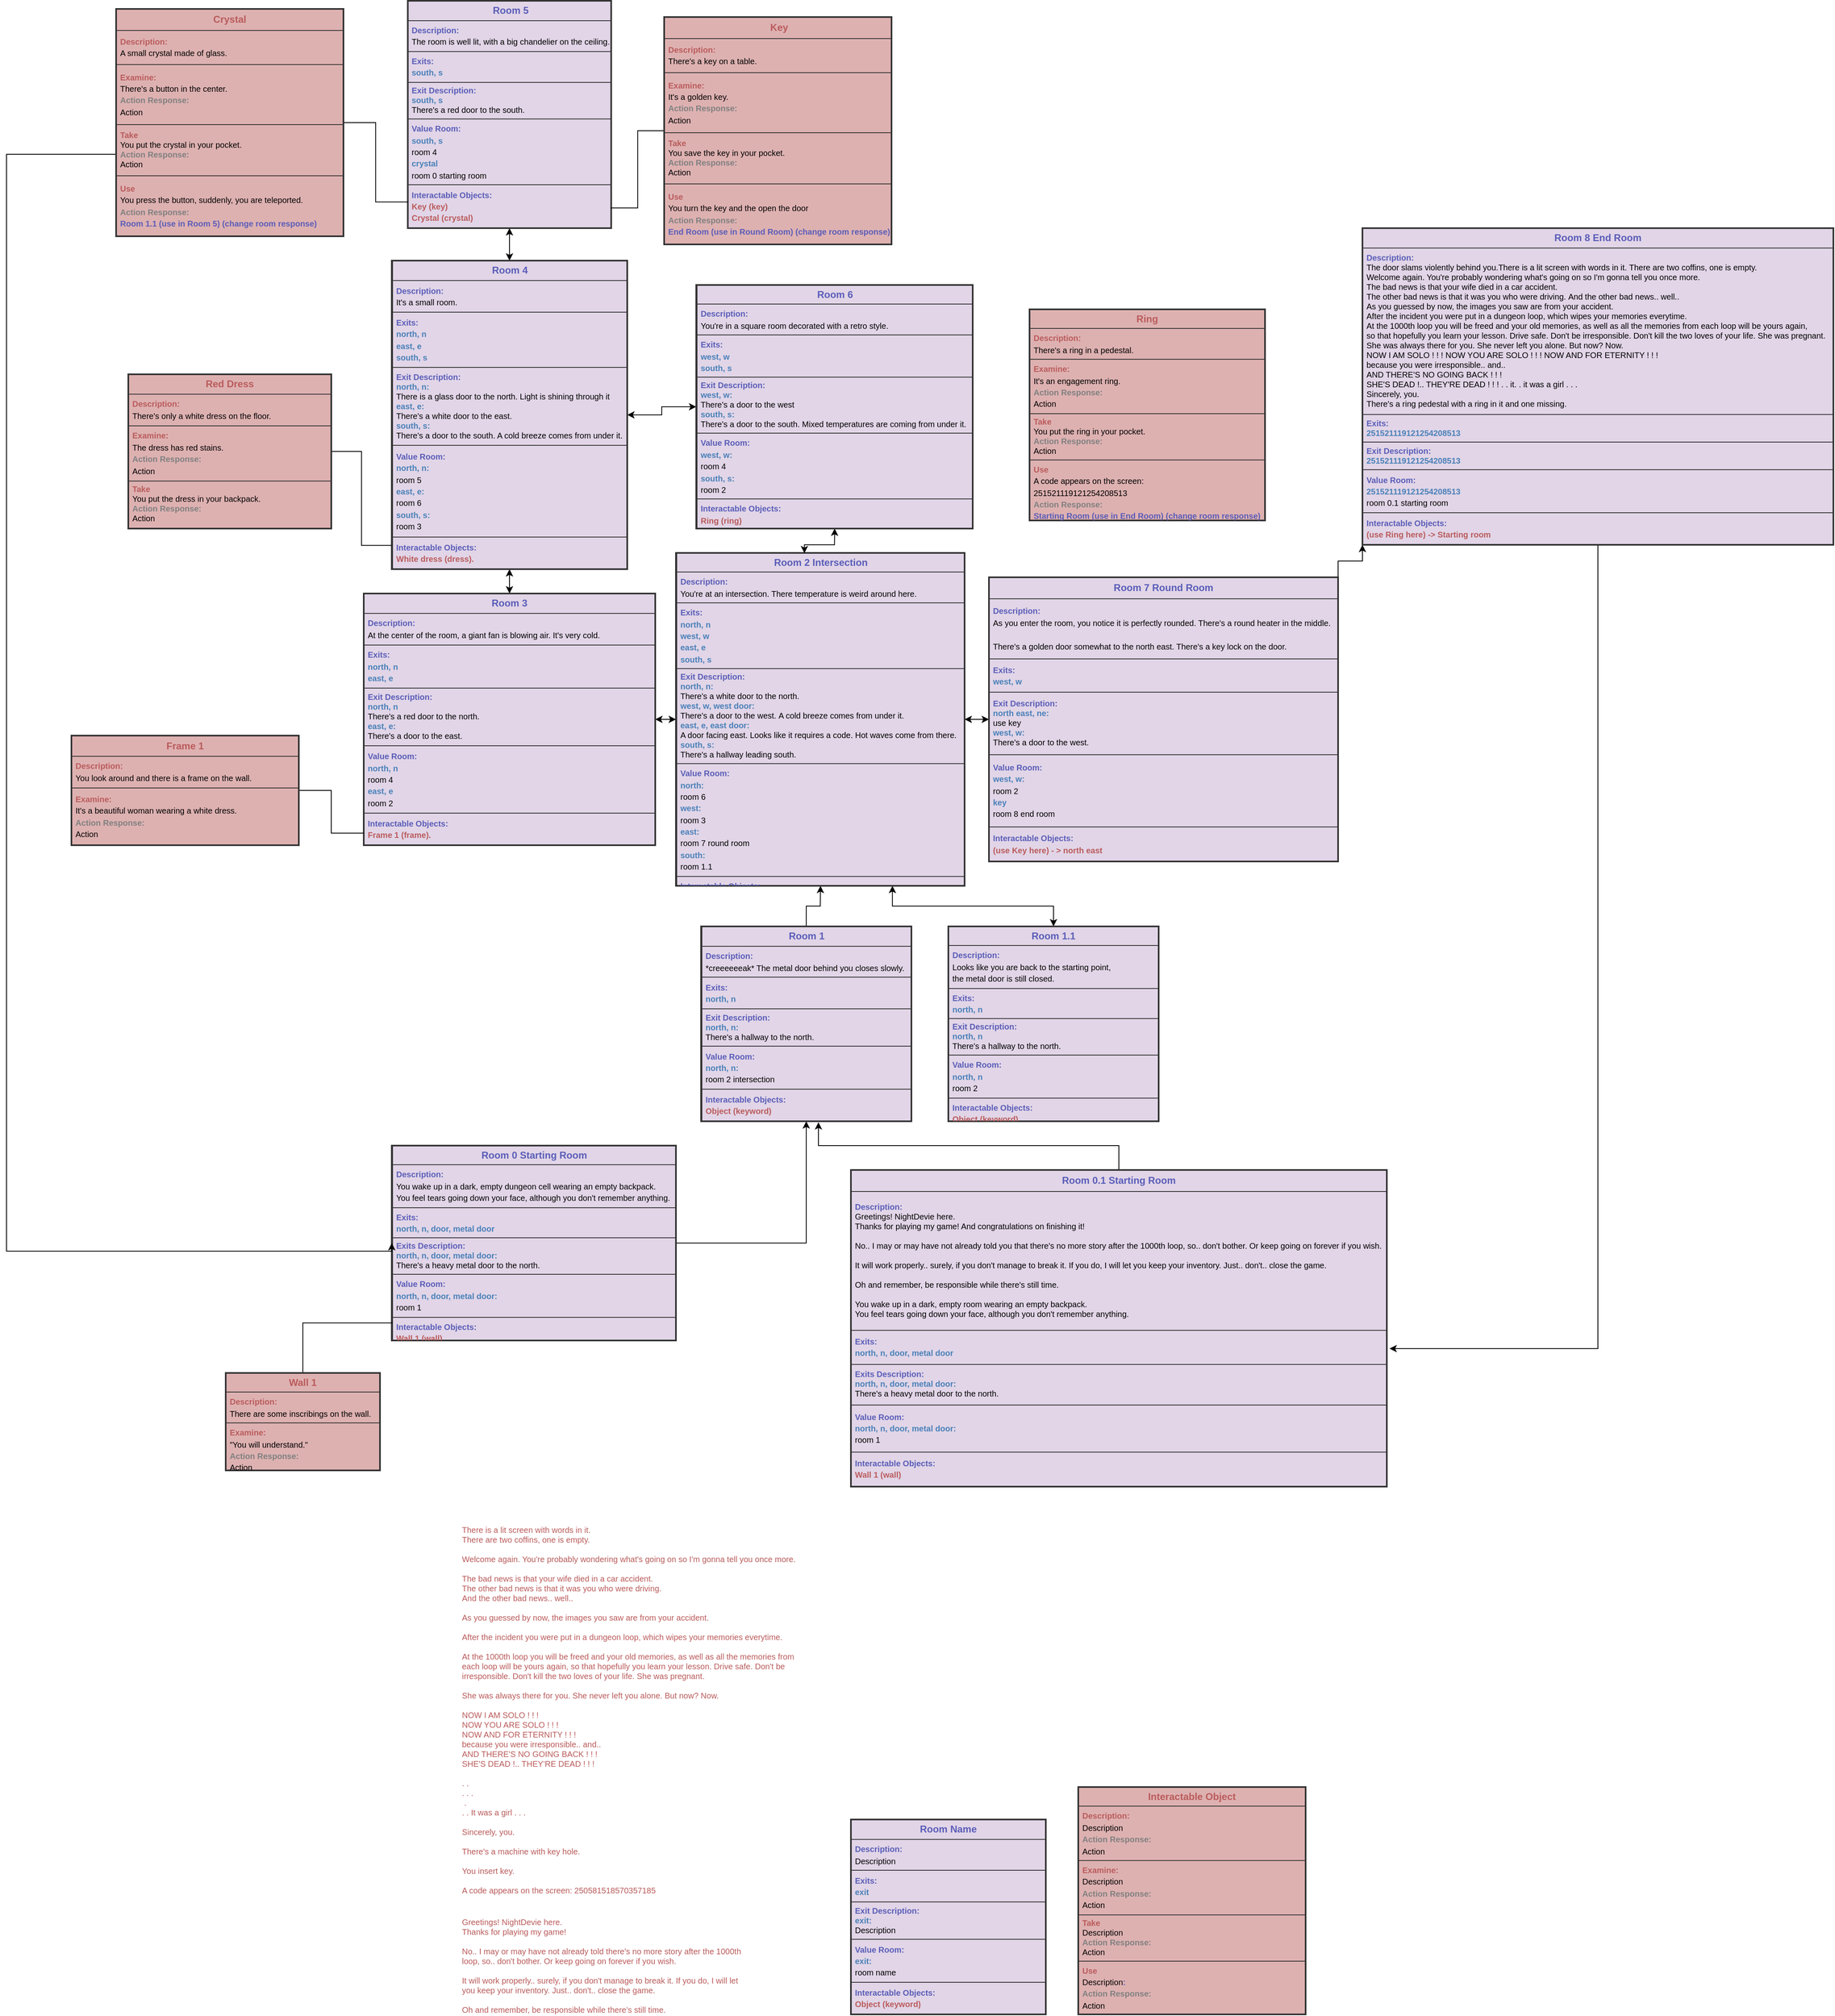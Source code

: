 <mxfile version="20.2.3" type="device"><diagram id="6a731a19-8d31-9384-78a2-239565b7b9f0" name="Page-1"><mxGraphModel dx="1979" dy="2000" grid="1" gridSize="10" guides="1" tooltips="1" connect="1" arrows="1" fold="1" page="1" pageScale="1" pageWidth="1169" pageHeight="827" background="none" math="0" shadow="0"><root><mxCell id="0"/><mxCell id="1" parent="0"/><mxCell id="lqR1q7rnlRcTALwYRSiD-81" style="edgeStyle=orthogonalEdgeStyle;rounded=0;orthogonalLoop=1;jettySize=auto;html=1;fontFamily=Helvetica;fontSize=10;fontColor=#808080;" edge="1" parent="1" source="lqR1q7rnlRcTALwYRSiD-72" target="lqR1q7rnlRcTALwYRSiD-80"><mxGeometry relative="1" as="geometry"/></mxCell><mxCell id="lqR1q7rnlRcTALwYRSiD-72" value="&lt;table border=&quot;1&quot; width=&quot;100%&quot; height=&quot;100%&quot; cellpadding=&quot;4&quot; style=&quot;width: 100%; height: 100%; border-collapse: collapse; border: 1px solid rgb(51, 51, 51);&quot;&gt;&lt;tbody&gt;&lt;tr&gt;&lt;th style=&quot;border-collapse: collapse;&quot; border=&quot;1&quot; align=&quot;center&quot;&gt;&lt;b&gt;&lt;font style=&quot;font-size: 12px;&quot; color=&quot;#5a5db8&quot;&gt;Room 0 Starting Room&lt;/font&gt;&lt;/b&gt;&lt;/th&gt;&lt;/tr&gt;&lt;tr&gt;&lt;td&gt;&lt;font size=&quot;1&quot; color=&quot;#5a5db8&quot;&gt;&lt;b&gt;Description:&lt;/b&gt;&lt;/font&gt;&lt;br&gt;&lt;font style=&quot;font-size: 10px;&quot;&gt;You wake up in a dark, empty dungeon cell wearing an empty backpack.&lt;br&gt;You feel tears going down your face, although you don't remember anything.&lt;/font&gt;&lt;/td&gt;&lt;/tr&gt;&lt;tr&gt;&lt;td style=&quot;border-collapse: collapse;&quot; border=&quot;1&quot;&gt;&lt;font size=&quot;1&quot; color=&quot;#5a5db8&quot;&gt;&lt;b style=&quot;&quot;&gt;Exits:&lt;/b&gt;&lt;/font&gt;&lt;br&gt;&lt;span style=&quot;color: rgb(73, 128, 184); font-size: 10px;&quot;&gt;&lt;b&gt;north, n,&amp;nbsp;&lt;/b&gt;&lt;/span&gt;&lt;b style=&quot;color: rgb(73, 128, 184); font-size: 10px;&quot;&gt;door, metal door&lt;/b&gt;&lt;br&gt;&lt;/td&gt;&lt;/tr&gt;&lt;tr style=&quot;font-size: 10px;&quot;&gt;&lt;td&gt;&lt;font style=&quot;&quot; color=&quot;#5a5db8&quot;&gt;&lt;b style=&quot;&quot;&gt;&lt;font style=&quot;font-size: 10px;&quot;&gt;Exits Description:&lt;/font&gt;&lt;br&gt;&lt;/b&gt;&lt;/font&gt;&lt;font color=&quot;#4980b8&quot;&gt;&lt;b&gt;north, n, door, metal door:&lt;/b&gt;&lt;br&gt;&lt;/font&gt;There's a heavy metal door to the north.&lt;/td&gt;&lt;/tr&gt;&lt;tr&gt;&lt;td&gt;&lt;font color=&quot;#5a5db8&quot;&gt;&lt;span style=&quot;font-size: 10px;&quot;&gt;&lt;b&gt;Value Room:&lt;br&gt;&lt;/b&gt;&lt;/span&gt;&lt;/font&gt;&lt;b style=&quot;color: rgb(73, 128, 184); font-size: 10px;&quot;&gt;north, n, door, metal door:&lt;/b&gt;&lt;br&gt;&lt;font style=&quot;font-size: 10px;&quot;&gt;room 1&lt;/font&gt;&lt;/td&gt;&lt;/tr&gt;&lt;tr&gt;&lt;td style=&quot;border-collapse: collapse;&quot; border=&quot;1&quot;&gt;&lt;font style=&quot;font-size: 10px;&quot;&gt;&lt;font color=&quot;#5a5db8&quot;&gt;&lt;b&gt;Interactable Objects:&lt;br&gt;&lt;/b&gt;&lt;/font&gt;&lt;b&gt;&lt;font color=&quot;#ba5b5b&quot;&gt;Wall 1 (wall)&lt;/font&gt;&lt;/b&gt;&lt;/font&gt;&lt;/td&gt;&lt;/tr&gt;&lt;/tbody&gt;&lt;/table&gt;" style="text;html=1;overflow=fill;fillColor=#e1d5e7;strokeColor=#333333;perimeterSpacing=0;strokeWidth=2;snapToPoint=1;autosize=0;rounded=0;glass=0;sketch=0;shadow=0;" vertex="1" parent="1"><mxGeometry x="34.5" y="570" width="350" height="240" as="geometry"/></mxCell><mxCell id="lqR1q7rnlRcTALwYRSiD-74" value="&lt;table border=&quot;1&quot; width=&quot;100%&quot; height=&quot;100%&quot; cellpadding=&quot;4&quot; style=&quot;width: 100%; height: 100%; border-collapse: collapse; border: 1px solid rgb(51, 51, 51);&quot;&gt;&lt;tbody&gt;&lt;tr&gt;&lt;th style=&quot;border-collapse: collapse;&quot; border=&quot;1&quot; align=&quot;center&quot;&gt;&lt;b&gt;&lt;font style=&quot;font-size: 12px;&quot; color=&quot;#5a5db8&quot;&gt;Room Name&lt;/font&gt;&lt;/b&gt;&lt;/th&gt;&lt;/tr&gt;&lt;tr&gt;&lt;td&gt;&lt;font size=&quot;1&quot; color=&quot;#5a5db8&quot;&gt;&lt;b&gt;Description:&lt;/b&gt;&lt;/font&gt;&lt;br&gt;&lt;font style=&quot;font-size: 10px;&quot;&gt;Description&lt;/font&gt;&lt;br&gt;&lt;/td&gt;&lt;/tr&gt;&lt;tr&gt;&lt;td style=&quot;border-collapse: collapse;&quot; border=&quot;1&quot;&gt;&lt;font size=&quot;1&quot; color=&quot;#5a5db8&quot;&gt;&lt;b style=&quot;&quot;&gt;Exits:&lt;/b&gt;&lt;/font&gt;&lt;br&gt;&lt;font color=&quot;#4980b8&quot;&gt;&lt;span style=&quot;font-size: 10px;&quot;&gt;&lt;b&gt;exit&lt;/b&gt;&lt;/span&gt;&lt;/font&gt;&lt;/td&gt;&lt;/tr&gt;&lt;tr style=&quot;font-size: 10px;&quot;&gt;&lt;td&gt;&lt;font style=&quot;&quot; color=&quot;#5a5db8&quot;&gt;&lt;b style=&quot;&quot;&gt;&lt;font style=&quot;font-size: 10px;&quot;&gt;Exit Description:&lt;/font&gt;&lt;br&gt;&lt;/b&gt;&lt;/font&gt;&lt;font color=&quot;#4980b8&quot;&gt;&lt;b&gt;exit:&lt;br&gt;&lt;/b&gt;&lt;/font&gt;Description&lt;/td&gt;&lt;/tr&gt;&lt;tr&gt;&lt;td&gt;&lt;font color=&quot;#5a5db8&quot;&gt;&lt;span style=&quot;font-size: 10px;&quot;&gt;&lt;b&gt;Value Room:&lt;br&gt;&lt;/b&gt;&lt;/span&gt;&lt;/font&gt;&lt;font color=&quot;#4980b8&quot;&gt;&lt;span style=&quot;font-size: 10px;&quot;&gt;&lt;b&gt;exit:&lt;/b&gt;&lt;/span&gt;&lt;/font&gt;&lt;br&gt;&lt;font style=&quot;font-size: 10px;&quot;&gt;room name&lt;/font&gt;&lt;/td&gt;&lt;/tr&gt;&lt;tr&gt;&lt;td style=&quot;border-collapse: collapse;&quot; border=&quot;1&quot;&gt;&lt;font style=&quot;font-size: 10px;&quot;&gt;&lt;font color=&quot;#5a5db8&quot;&gt;&lt;b&gt;Interactable Objects:&lt;br&gt;&lt;/b&gt;&lt;/font&gt;&lt;b&gt;&lt;font color=&quot;#ba5b5b&quot;&gt;Object (keyword)&lt;/font&gt;&lt;/b&gt;&lt;/font&gt;&lt;/td&gt;&lt;/tr&gt;&lt;/tbody&gt;&lt;/table&gt;" style="text;html=1;overflow=fill;fillColor=#e1d5e7;strokeColor=#333333;perimeterSpacing=0;strokeWidth=2;snapToPoint=1;autosize=0;rounded=0;glass=0;sketch=0;shadow=0;" vertex="1" parent="1"><mxGeometry x="600" y="1400" width="240" height="240" as="geometry"/></mxCell><mxCell id="lqR1q7rnlRcTALwYRSiD-78" value="&lt;table border=&quot;1&quot; width=&quot;100%&quot; height=&quot;100%&quot; cellpadding=&quot;4&quot; style=&quot;width: 100%; height: 100%; border-collapse: collapse; border: 1px solid rgb(51, 51, 51);&quot;&gt;&lt;tbody&gt;&lt;tr&gt;&lt;th style=&quot;border-collapse: collapse;&quot; border=&quot;1&quot; align=&quot;center&quot;&gt;&lt;b&gt;&lt;font color=&quot;#ba5b5b&quot; style=&quot;font-size: 12px;&quot;&gt;Interactable Object&lt;br&gt;&lt;/font&gt;&lt;/b&gt;&lt;/th&gt;&lt;/tr&gt;&lt;tr&gt;&lt;td&gt;&lt;font color=&quot;#ba5b5b&quot; size=&quot;1&quot;&gt;&lt;b style=&quot;&quot;&gt;Description:&lt;/b&gt;&lt;/font&gt;&lt;br&gt;&lt;font style=&quot;font-size: 10px;&quot;&gt;Description&lt;/font&gt;&lt;br&gt;&lt;font color=&quot;#808080&quot; style=&quot;font-size: 10px;&quot;&gt;&lt;b style=&quot;&quot;&gt;Action Response:&lt;br&gt;&lt;/b&gt;&lt;/font&gt;&lt;font style=&quot;font-size: 10px;&quot;&gt;Action&lt;/font&gt;&lt;font color=&quot;#808080&quot; style=&quot;font-size: 10px;&quot;&gt;&lt;b style=&quot;&quot;&gt;&lt;br&gt;&lt;/b&gt;&lt;/font&gt;&lt;/td&gt;&lt;/tr&gt;&lt;tr&gt;&lt;td style=&quot;border-collapse: collapse;&quot; border=&quot;1&quot;&gt;&lt;font color=&quot;#ba5b5b&quot; size=&quot;1&quot;&gt;&lt;b&gt;Examine:&lt;/b&gt;&lt;/font&gt;&lt;br&gt;&lt;font style=&quot;font-size: 10px;&quot;&gt;Description&lt;br&gt;&lt;/font&gt;&lt;font style=&quot;font-size: 10px;&quot; color=&quot;#808080&quot;&gt;&lt;b&gt;Action Response:&lt;br&gt;&lt;/b&gt;&lt;/font&gt;&lt;font style=&quot;font-size: 10px;&quot;&gt;Action&lt;/font&gt;&lt;br&gt;&lt;/td&gt;&lt;/tr&gt;&lt;tr style=&quot;font-size: 10px;&quot;&gt;&lt;td&gt;&lt;font color=&quot;#ba5b5b&quot; size=&quot;1&quot;&gt;&lt;b&gt;Take&lt;/b&gt;&lt;/font&gt;&lt;br style=&quot;font-size: 12px;&quot;&gt;Description&lt;br&gt;&lt;font color=&quot;#808080&quot;&gt;&lt;b&gt;Action Response:&lt;br&gt;&lt;/b&gt;&lt;/font&gt;Action&lt;br&gt;&lt;/td&gt;&lt;/tr&gt;&lt;tr&gt;&lt;td&gt;&lt;font color=&quot;#ba5b5b&quot; size=&quot;1&quot;&gt;&lt;b&gt;Use&lt;/b&gt;&lt;/font&gt;&lt;br&gt;&lt;font style=&quot;font-size: 10px;&quot;&gt;Description&lt;/font&gt;&lt;font color=&quot;#5a5db8&quot;&gt;&lt;span style=&quot;font-size: 10px;&quot;&gt;&lt;b&gt;:&lt;br&gt;&lt;/b&gt;&lt;/span&gt;&lt;/font&gt;&lt;font style=&quot;font-size: 10px;&quot; color=&quot;#808080&quot;&gt;&lt;b&gt;Action Response:&lt;br&gt;&lt;/b&gt;&lt;/font&gt;&lt;font style=&quot;font-size: 10px;&quot;&gt;Action&lt;/font&gt;&lt;font color=&quot;#5a5db8&quot;&gt;&lt;span style=&quot;font-size: 10px;&quot;&gt;&lt;b&gt;&lt;br&gt;&lt;/b&gt;&lt;/span&gt;&lt;/font&gt;&lt;/td&gt;&lt;/tr&gt;&lt;/tbody&gt;&lt;/table&gt;" style="text;html=1;overflow=fill;fillColor=#DEB1B1;strokeColor=#333333;perimeterSpacing=0;strokeWidth=2;snapToPoint=1;autosize=0;rounded=0;glass=0;sketch=0;shadow=0;" vertex="1" parent="1"><mxGeometry x="880" y="1360" width="280" height="280" as="geometry"/></mxCell><mxCell id="lqR1q7rnlRcTALwYRSiD-96" style="edgeStyle=orthogonalEdgeStyle;rounded=0;orthogonalLoop=1;jettySize=auto;html=1;entryX=0.002;entryY=0.91;entryDx=0;entryDy=0;entryPerimeter=0;fontFamily=Helvetica;fontSize=10;fontColor=#BA5B5B;exitX=0.5;exitY=0;exitDx=0;exitDy=0;strokeColor=default;endArrow=none;endFill=0;" edge="1" parent="1" source="lqR1q7rnlRcTALwYRSiD-79" target="lqR1q7rnlRcTALwYRSiD-72"><mxGeometry relative="1" as="geometry"><mxPoint x="260" y="630" as="sourcePoint"/></mxGeometry></mxCell><mxCell id="lqR1q7rnlRcTALwYRSiD-79" value="&lt;table border=&quot;1&quot; width=&quot;100%&quot; height=&quot;100%&quot; cellpadding=&quot;4&quot; style=&quot;width: 100%; height: 100%; border-collapse: collapse; border: 1px solid rgb(51, 51, 51);&quot;&gt;&lt;tbody&gt;&lt;tr&gt;&lt;th style=&quot;border-collapse: collapse;&quot; border=&quot;1&quot; align=&quot;center&quot;&gt;&lt;b&gt;&lt;font color=&quot;#ba5b5b&quot; style=&quot;font-size: 12px;&quot;&gt;Wall 1&lt;/font&gt;&lt;/b&gt;&lt;/th&gt;&lt;/tr&gt;&lt;tr&gt;&lt;td&gt;&lt;font color=&quot;#ba5b5b&quot; size=&quot;1&quot;&gt;&lt;b style=&quot;&quot;&gt;Description:&lt;/b&gt;&lt;/font&gt;&lt;br&gt;&lt;font style=&quot;font-size: 10px;&quot;&gt;There are some inscribings on the wall.&lt;/font&gt;&lt;font color=&quot;#808080&quot; style=&quot;font-size: 10px;&quot;&gt;&lt;b style=&quot;&quot;&gt;&lt;br&gt;&lt;/b&gt;&lt;/font&gt;&lt;/td&gt;&lt;/tr&gt;&lt;tr&gt;&lt;td style=&quot;border-collapse: collapse;&quot; border=&quot;1&quot;&gt;&lt;font color=&quot;#ba5b5b&quot; size=&quot;1&quot;&gt;&lt;b style=&quot;&quot;&gt;Examine:&lt;/b&gt;&lt;/font&gt;&lt;br&gt;&lt;font style=&quot;font-size: 10px;&quot;&gt;&quot;You will understand.&quot;&lt;br&gt;&lt;/font&gt;&lt;font style=&quot;font-size: 10px;&quot; color=&quot;#808080&quot;&gt;&lt;b&gt;Action Response:&lt;br&gt;&lt;/b&gt;&lt;/font&gt;&lt;font style=&quot;font-size: 10px;&quot;&gt;Action&lt;/font&gt;&lt;/td&gt;&lt;/tr&gt;&lt;/tbody&gt;&lt;/table&gt;" style="text;html=1;overflow=fill;fillColor=#DEB1B1;strokeColor=#333333;perimeterSpacing=0;strokeWidth=2;snapToPoint=1;autosize=0;rounded=0;glass=0;sketch=0;shadow=0;" vertex="1" parent="1"><mxGeometry x="-170" y="850" width="190" height="120" as="geometry"/></mxCell><mxCell id="lqR1q7rnlRcTALwYRSiD-83" style="edgeStyle=orthogonalEdgeStyle;rounded=0;orthogonalLoop=1;jettySize=auto;html=1;exitX=0.5;exitY=0;exitDx=0;exitDy=0;fontFamily=Helvetica;fontSize=10;fontColor=#808080;" edge="1" parent="1" source="lqR1q7rnlRcTALwYRSiD-80" target="lqR1q7rnlRcTALwYRSiD-82"><mxGeometry relative="1" as="geometry"/></mxCell><mxCell id="lqR1q7rnlRcTALwYRSiD-80" value="&lt;table border=&quot;1&quot; width=&quot;100%&quot; height=&quot;100%&quot; cellpadding=&quot;4&quot; style=&quot;width: 100%; height: 100%; border-collapse: collapse; border: 1px solid rgb(51, 51, 51);&quot;&gt;&lt;tbody&gt;&lt;tr&gt;&lt;th style=&quot;border-collapse: collapse;&quot; border=&quot;1&quot; align=&quot;center&quot;&gt;&lt;b&gt;&lt;font style=&quot;font-size: 12px;&quot; color=&quot;#5a5db8&quot;&gt;Room 1&lt;/font&gt;&lt;/b&gt;&lt;/th&gt;&lt;/tr&gt;&lt;tr&gt;&lt;td&gt;&lt;font size=&quot;1&quot; color=&quot;#5a5db8&quot;&gt;&lt;b&gt;Description:&lt;/b&gt;&lt;/font&gt;&lt;br&gt;&lt;font style=&quot;font-size: 10px;&quot;&gt;*creeeeeeak* The metal door behind you closes slowly.&lt;/font&gt;&lt;br&gt;&lt;/td&gt;&lt;/tr&gt;&lt;tr&gt;&lt;td style=&quot;border-collapse: collapse;&quot; border=&quot;1&quot;&gt;&lt;font size=&quot;1&quot; color=&quot;#5a5db8&quot;&gt;&lt;b style=&quot;&quot;&gt;Exits:&lt;/b&gt;&lt;/font&gt;&lt;br&gt;&lt;font color=&quot;#4980b8&quot;&gt;&lt;span style=&quot;font-size: 10px;&quot;&gt;&lt;b&gt;north, n&lt;/b&gt;&lt;/span&gt;&lt;/font&gt;&lt;/td&gt;&lt;/tr&gt;&lt;tr style=&quot;font-size: 10px;&quot;&gt;&lt;td&gt;&lt;font style=&quot;&quot; color=&quot;#5a5db8&quot;&gt;&lt;b style=&quot;&quot;&gt;&lt;font style=&quot;font-size: 10px;&quot;&gt;Exit Description:&lt;/font&gt;&lt;br&gt;&lt;/b&gt;&lt;/font&gt;&lt;font color=&quot;#4980b8&quot;&gt;&lt;b&gt;north,&amp;nbsp;&lt;/b&gt;&lt;/font&gt;&lt;b style=&quot;color: rgb(73, 128, 184);&quot;&gt;n&lt;/b&gt;&lt;b style=&quot;color: rgb(73, 128, 184); background-color: initial;&quot;&gt;:&lt;/b&gt;&lt;font color=&quot;#4980b8&quot;&gt;&lt;b&gt;&lt;br&gt;&lt;/b&gt;&lt;/font&gt;There's a hallway to the north.&lt;/td&gt;&lt;/tr&gt;&lt;tr&gt;&lt;td&gt;&lt;font color=&quot;#5a5db8&quot;&gt;&lt;span style=&quot;font-size: 10px;&quot;&gt;&lt;b&gt;Value Room:&lt;br&gt;&lt;/b&gt;&lt;/span&gt;&lt;/font&gt;&lt;font style=&quot;font-size: 10px;&quot; color=&quot;#4980b8&quot;&gt;&lt;b&gt;north,&amp;nbsp;&lt;/b&gt;&lt;/font&gt;&lt;b style=&quot;font-size: 10px; color: rgb(73, 128, 184);&quot;&gt;n&lt;/b&gt;&lt;b style=&quot;font-size: 10px; background-color: initial; color: rgb(73, 128, 184);&quot;&gt;:&lt;/b&gt;&lt;br&gt;&lt;font style=&quot;font-size: 10px;&quot;&gt;room 2 intersection&lt;/font&gt;&lt;/td&gt;&lt;/tr&gt;&lt;tr&gt;&lt;td style=&quot;border-collapse: collapse;&quot; border=&quot;1&quot;&gt;&lt;font style=&quot;font-size: 10px;&quot;&gt;&lt;font color=&quot;#5a5db8&quot;&gt;&lt;b&gt;Interactable Objects:&lt;br&gt;&lt;/b&gt;&lt;/font&gt;&lt;b&gt;&lt;font color=&quot;#ba5b5b&quot;&gt;Object (keyword)&lt;/font&gt;&lt;/b&gt;&lt;/font&gt;&lt;/td&gt;&lt;/tr&gt;&lt;/tbody&gt;&lt;/table&gt;" style="text;html=1;overflow=fill;fillColor=#e1d5e7;strokeColor=#333333;perimeterSpacing=0;strokeWidth=2;snapToPoint=1;autosize=0;rounded=0;glass=0;sketch=0;shadow=0;" vertex="1" parent="1"><mxGeometry x="415.5" y="300" width="259" height="240" as="geometry"/></mxCell><mxCell id="lqR1q7rnlRcTALwYRSiD-87" style="edgeStyle=orthogonalEdgeStyle;rounded=0;orthogonalLoop=1;jettySize=auto;html=1;entryX=0;entryY=0.5;entryDx=0;entryDy=0;fontFamily=Helvetica;fontSize=10;fontColor=#808080;startArrow=classic;startFill=1;" edge="1" parent="1" source="lqR1q7rnlRcTALwYRSiD-82" target="lqR1q7rnlRcTALwYRSiD-85"><mxGeometry relative="1" as="geometry"/></mxCell><mxCell id="lqR1q7rnlRcTALwYRSiD-92" style="edgeStyle=orthogonalEdgeStyle;rounded=0;orthogonalLoop=1;jettySize=auto;html=1;fontFamily=Helvetica;fontSize=10;fontColor=#808080;exitX=0.75;exitY=1;exitDx=0;exitDy=0;startArrow=classic;startFill=1;" edge="1" parent="1" source="lqR1q7rnlRcTALwYRSiD-82" target="lqR1q7rnlRcTALwYRSiD-93"><mxGeometry relative="1" as="geometry"><mxPoint x="760.0" y="220" as="targetPoint"/></mxGeometry></mxCell><mxCell id="lqR1q7rnlRcTALwYRSiD-82" value="&lt;table border=&quot;1&quot; width=&quot;100%&quot; height=&quot;100%&quot; cellpadding=&quot;4&quot; style=&quot;width: 100%; height: 100%; border-collapse: collapse; border: 1px solid rgb(51, 51, 51);&quot;&gt;&lt;tbody&gt;&lt;tr&gt;&lt;th style=&quot;border-collapse: collapse;&quot; border=&quot;1&quot; align=&quot;center&quot;&gt;&lt;b&gt;&lt;font style=&quot;font-size: 12px;&quot; color=&quot;#5a5db8&quot;&gt;Room 2 Intersection&lt;/font&gt;&lt;/b&gt;&lt;/th&gt;&lt;/tr&gt;&lt;tr&gt;&lt;td&gt;&lt;font size=&quot;1&quot; color=&quot;#5a5db8&quot;&gt;&lt;b&gt;Description:&lt;br&gt;&lt;/b&gt;&lt;/font&gt;&lt;font style=&quot;font-size: 10px;&quot;&gt;You're at an intersection. There temperature is weird around here.&lt;/font&gt;&lt;br&gt;&lt;/td&gt;&lt;/tr&gt;&lt;tr&gt;&lt;td style=&quot;border-collapse: collapse;&quot; border=&quot;1&quot;&gt;&lt;font size=&quot;1&quot; color=&quot;#5a5db8&quot;&gt;&lt;b style=&quot;&quot;&gt;Exits:&lt;br&gt;&lt;/b&gt;&lt;/font&gt;&lt;b style=&quot;&quot;&gt;&lt;font color=&quot;#4980b8&quot;&gt;&lt;span style=&quot;font-size: 10px;&quot;&gt;north, n&lt;/span&gt;&lt;/font&gt;&lt;br&gt;&lt;/b&gt;&lt;font color=&quot;#4980b8&quot;&gt;&lt;span style=&quot;font-size: 10px;&quot;&gt;&lt;b&gt;west, w&lt;br&gt;east, e&lt;br&gt;&lt;/b&gt;&lt;/span&gt;&lt;/font&gt;&lt;b style=&quot;color: rgb(73, 128, 184); font-size: 10px;&quot;&gt;south, s&lt;/b&gt;&lt;font color=&quot;#4980b8&quot;&gt;&lt;span style=&quot;font-size: 10px;&quot;&gt;&lt;b&gt;&lt;br&gt;&lt;/b&gt;&lt;/span&gt;&lt;/font&gt;&lt;/td&gt;&lt;/tr&gt;&lt;tr style=&quot;font-size: 10px;&quot;&gt;&lt;td&gt;&lt;font style=&quot;&quot; color=&quot;#5a5db8&quot;&gt;&lt;b style=&quot;&quot;&gt;&lt;font style=&quot;font-size: 10px;&quot;&gt;Exit Description:&lt;br&gt;&lt;/font&gt;&lt;/b&gt;&lt;/font&gt;&lt;b style=&quot;color: rgb(73, 128, 184);&quot;&gt;north, n:&lt;br&gt;&lt;/b&gt;There's a white door to the north.&lt;font style=&quot;&quot; color=&quot;#5a5db8&quot;&gt;&lt;b style=&quot;&quot;&gt;&lt;br&gt;&lt;/b&gt;&lt;/font&gt;&lt;font color=&quot;#4980b8&quot;&gt;&lt;b&gt;west, w, west door:&lt;br&gt;&lt;/b&gt;&lt;/font&gt;There's a door to the west.&amp;nbsp;A cold breeze comes from under it.&lt;br&gt;&lt;b style=&quot;color: rgb(73, 128, 184);&quot;&gt;east, e, east door:&lt;br&gt;&lt;/b&gt;A door facing east. Looks like it requires a code. Hot waves come from there.&lt;br&gt;&lt;b style=&quot;color: rgb(73, 128, 184);&quot;&gt;south, s:&lt;br&gt;&lt;/b&gt;There's a hallway leading south.&lt;/td&gt;&lt;/tr&gt;&lt;tr&gt;&lt;td&gt;&lt;font color=&quot;#5a5db8&quot;&gt;&lt;span style=&quot;font-size: 10px;&quot;&gt;&lt;b&gt;Value Room:&lt;/b&gt;&lt;/span&gt;&lt;/font&gt;&lt;br&gt;&lt;font style=&quot;font-size: 10px;&quot;&gt;&lt;b style=&quot;color: rgb(73, 128, 184);&quot;&gt;north:&lt;br&gt;&lt;/b&gt;room 6&lt;b style=&quot;color: rgb(73, 128, 184);&quot;&gt;&lt;br&gt;west:&lt;/b&gt;&lt;br&gt;room 3&lt;br&gt;&lt;b style=&quot;color: rgb(73, 128, 184);&quot;&gt;east:&lt;br&gt;&lt;/b&gt;room 7 round room&lt;br&gt;&lt;b style=&quot;color: rgb(73, 128, 184);&quot;&gt;south:&lt;br&gt;&lt;/b&gt;room 1.1&lt;/font&gt;&lt;/td&gt;&lt;/tr&gt;&lt;tr&gt;&lt;td style=&quot;border-collapse: collapse;&quot; border=&quot;1&quot;&gt;&lt;font style=&quot;font-size: 10px;&quot;&gt;&lt;font color=&quot;#5a5db8&quot;&gt;&lt;b&gt;Interactable Objects:&lt;br&gt;&lt;/b&gt;&lt;/font&gt;&lt;b&gt;&lt;font color=&quot;#ba5b5b&quot;&gt;Object (keyword)&lt;/font&gt;&lt;/b&gt;&lt;/font&gt;&lt;/td&gt;&lt;/tr&gt;&lt;/tbody&gt;&lt;/table&gt;" style="text;html=1;overflow=fill;fillColor=#e1d5e7;strokeColor=#333333;perimeterSpacing=0;strokeWidth=2;snapToPoint=1;autosize=0;rounded=0;glass=0;sketch=0;shadow=0;" vertex="1" parent="1"><mxGeometry x="384.5" y="-160" width="355.5" height="410" as="geometry"/></mxCell><mxCell id="lqR1q7rnlRcTALwYRSiD-89" style="edgeStyle=orthogonalEdgeStyle;rounded=0;orthogonalLoop=1;jettySize=auto;html=1;exitX=1;exitY=0.5;exitDx=0;exitDy=0;entryX=0;entryY=0.5;entryDx=0;entryDy=0;fontFamily=Helvetica;fontSize=10;fontColor=#808080;startArrow=classic;startFill=1;" edge="1" parent="1" source="lqR1q7rnlRcTALwYRSiD-84" target="lqR1q7rnlRcTALwYRSiD-82"><mxGeometry relative="1" as="geometry"/></mxCell><mxCell id="lqR1q7rnlRcTALwYRSiD-103" style="edgeStyle=orthogonalEdgeStyle;rounded=0;orthogonalLoop=1;jettySize=auto;html=1;entryX=0.5;entryY=1;entryDx=0;entryDy=0;fontFamily=Helvetica;fontSize=10;fontColor=#000000;endArrow=classic;endFill=1;strokeColor=default;startArrow=classic;startFill=1;" edge="1" parent="1" source="lqR1q7rnlRcTALwYRSiD-84" target="lqR1q7rnlRcTALwYRSiD-102"><mxGeometry relative="1" as="geometry"/></mxCell><mxCell id="lqR1q7rnlRcTALwYRSiD-84" value="&lt;table border=&quot;1&quot; width=&quot;100%&quot; height=&quot;100%&quot; cellpadding=&quot;4&quot; style=&quot;width: 100%; height: 100%; border-collapse: collapse; border: 1px solid rgb(51, 51, 51);&quot;&gt;&lt;tbody&gt;&lt;tr&gt;&lt;th style=&quot;border-collapse: collapse;&quot; border=&quot;1&quot; align=&quot;center&quot;&gt;&lt;b&gt;&lt;font style=&quot;font-size: 12px;&quot; color=&quot;#5a5db8&quot;&gt;Room 3&lt;/font&gt;&lt;/b&gt;&lt;/th&gt;&lt;/tr&gt;&lt;tr&gt;&lt;td&gt;&lt;font size=&quot;1&quot; color=&quot;#5a5db8&quot;&gt;&lt;b&gt;Description:&lt;/b&gt;&lt;/font&gt;&lt;br&gt;&lt;font style=&quot;font-size: 10px;&quot;&gt;At&amp;nbsp;the center of the room, a giant fan is blowing air. It's very cold.&lt;/font&gt;&lt;br&gt;&lt;/td&gt;&lt;/tr&gt;&lt;tr&gt;&lt;td style=&quot;border-collapse: collapse;&quot; border=&quot;1&quot;&gt;&lt;font size=&quot;1&quot; color=&quot;#5a5db8&quot;&gt;&lt;b style=&quot;&quot;&gt;Exits:&lt;br&gt;&lt;/b&gt;&lt;/font&gt;&lt;b style=&quot;color: rgb(73, 128, 184); font-size: 10px;&quot;&gt;north, n&lt;/b&gt;&lt;br&gt;&lt;font color=&quot;#4980b8&quot;&gt;&lt;span style=&quot;font-size: 10px;&quot;&gt;&lt;b&gt;east, e&lt;/b&gt;&lt;/span&gt;&lt;/font&gt;&lt;/td&gt;&lt;/tr&gt;&lt;tr style=&quot;font-size: 10px;&quot;&gt;&lt;td&gt;&lt;font style=&quot;&quot; color=&quot;#5a5db8&quot;&gt;&lt;b style=&quot;&quot;&gt;&lt;font style=&quot;font-size: 10px;&quot;&gt;Exit Description:&lt;br&gt;&lt;/font&gt;&lt;/b&gt;&lt;/font&gt;&lt;b style=&quot;color: rgb(73, 128, 184);&quot;&gt;north, n&lt;br&gt;&lt;/b&gt;There's a red door to the north.&lt;font style=&quot;&quot; color=&quot;#5a5db8&quot;&gt;&lt;b style=&quot;&quot;&gt;&lt;br&gt;&lt;/b&gt;&lt;/font&gt;&lt;font color=&quot;#4980b8&quot;&gt;&lt;b&gt;east, e:&lt;br&gt;&lt;/b&gt;&lt;/font&gt;There's a door to the east.&lt;/td&gt;&lt;/tr&gt;&lt;tr&gt;&lt;td&gt;&lt;font color=&quot;#5a5db8&quot;&gt;&lt;span style=&quot;font-size: 10px;&quot;&gt;&lt;b&gt;Value Room:&lt;br&gt;&lt;/b&gt;&lt;/span&gt;&lt;/font&gt;&lt;font color=&quot;#4980b8&quot;&gt;&lt;span style=&quot;font-size: 10px;&quot;&gt;&lt;b&gt;north, n&lt;/b&gt;&lt;/span&gt;&lt;/font&gt;&lt;br&gt;&lt;font style=&quot;font-size: 10px;&quot;&gt;room 4&lt;br&gt;&lt;b style=&quot;color: rgb(73, 128, 184);&quot;&gt;east, e&lt;br&gt;&lt;/b&gt;room 2&lt;/font&gt;&lt;/td&gt;&lt;/tr&gt;&lt;tr&gt;&lt;td style=&quot;border-collapse: collapse;&quot; border=&quot;1&quot;&gt;&lt;font style=&quot;font-size: 10px;&quot;&gt;&lt;font color=&quot;#5a5db8&quot;&gt;&lt;b&gt;Interactable Objects:&lt;br&gt;&lt;/b&gt;&lt;/font&gt;&lt;b&gt;&lt;font color=&quot;#ba5b5b&quot;&gt;Frame 1 (frame).&lt;/font&gt;&lt;/b&gt;&lt;/font&gt;&lt;/td&gt;&lt;/tr&gt;&lt;/tbody&gt;&lt;/table&gt;" style="text;html=1;overflow=fill;fillColor=#e1d5e7;strokeColor=#333333;perimeterSpacing=0;strokeWidth=2;snapToPoint=1;autosize=0;rounded=0;glass=0;sketch=0;shadow=0;" vertex="1" parent="1"><mxGeometry y="-110" width="359" height="310" as="geometry"/></mxCell><mxCell id="lqR1q7rnlRcTALwYRSiD-124" style="edgeStyle=orthogonalEdgeStyle;rounded=0;orthogonalLoop=1;jettySize=auto;html=1;entryX=0;entryY=1;entryDx=0;entryDy=0;fontFamily=Helvetica;fontSize=10;fontColor=#4980B8;startArrow=none;startFill=0;endArrow=classic;endFill=1;strokeColor=default;exitX=1;exitY=0;exitDx=0;exitDy=0;" edge="1" parent="1" source="lqR1q7rnlRcTALwYRSiD-85" target="lqR1q7rnlRcTALwYRSiD-120"><mxGeometry relative="1" as="geometry"/></mxCell><mxCell id="lqR1q7rnlRcTALwYRSiD-85" value="&lt;table border=&quot;1&quot; width=&quot;100%&quot; height=&quot;100%&quot; cellpadding=&quot;4&quot; style=&quot;width: 100%; height: 100%; border-collapse: collapse; border: 1px solid rgb(51, 51, 51);&quot;&gt;&lt;tbody&gt;&lt;tr&gt;&lt;th style=&quot;border-collapse: collapse;&quot; border=&quot;1&quot; align=&quot;center&quot;&gt;&lt;b&gt;&lt;font style=&quot;font-size: 12px;&quot; color=&quot;#5a5db8&quot;&gt;Room 7 Round Room&lt;/font&gt;&lt;/b&gt;&lt;/th&gt;&lt;/tr&gt;&lt;tr&gt;&lt;td&gt;&lt;font size=&quot;1&quot; color=&quot;#5a5db8&quot;&gt;&lt;b&gt;Description:&lt;br&gt;&lt;/b&gt;&lt;/font&gt;&lt;span style=&quot;font-size: 10px;&quot;&gt;As you enter the room, you notice it is perfectly rounded. There's a round heater in the middle.&lt;br&gt;&lt;br&gt;&lt;/span&gt;&lt;font style=&quot;font-size: 10px;&quot;&gt;There's a golden door somewhat to the north east. There's a key lock on the door.&lt;/font&gt;&lt;span style=&quot;font-size: 10px;&quot;&gt;&lt;br&gt;&lt;/span&gt;&lt;/td&gt;&lt;/tr&gt;&lt;tr&gt;&lt;td style=&quot;border-collapse: collapse;&quot; border=&quot;1&quot;&gt;&lt;font size=&quot;1&quot; color=&quot;#5a5db8&quot;&gt;&lt;b style=&quot;&quot;&gt;Exits:&lt;/b&gt;&lt;/font&gt;&lt;b style=&quot;font-size: 10px; color: rgb(73, 128, 184);&quot;&gt;&lt;br&gt;&lt;/b&gt;&lt;span style=&quot;font-size: 10px;&quot;&gt;&lt;b style=&quot;color: rgb(73, 128, 184);&quot;&gt;west, w&lt;/b&gt;&lt;/span&gt;&lt;/td&gt;&lt;/tr&gt;&lt;tr style=&quot;font-size: 10px;&quot;&gt;&lt;td&gt;&lt;font style=&quot;&quot; color=&quot;#5a5db8&quot;&gt;&lt;b style=&quot;&quot;&gt;&lt;font style=&quot;font-size: 10px;&quot;&gt;Exit Description:&lt;/font&gt;&lt;br&gt;&lt;/b&gt;&lt;/font&gt;&lt;b style=&quot;color: rgb(73, 128, 184);&quot;&gt;north east, ne:&lt;br&gt;&lt;/b&gt;use key&lt;br style=&quot;font-size: 12px;&quot;&gt;&lt;b style=&quot;color: rgb(73, 128, 184);&quot;&gt;west, w:&lt;br&gt;&lt;/b&gt;There's a door to the west.&lt;br&gt;&lt;/td&gt;&lt;/tr&gt;&lt;tr&gt;&lt;td&gt;&lt;font color=&quot;#5a5db8&quot;&gt;&lt;span style=&quot;font-size: 10px;&quot;&gt;&lt;b&gt;Value Room:&lt;br&gt;&lt;/b&gt;&lt;/span&gt;&lt;/font&gt;&lt;b style=&quot;font-size: 10px; color: rgb(73, 128, 184);&quot;&gt;west, w:&lt;br&gt;&lt;/b&gt;&lt;span style=&quot;font-size: 10px;&quot;&gt;room 2&lt;br&gt;&lt;font style=&quot;font-weight: bold;&quot; color=&quot;#4980b8&quot;&gt;key&lt;/font&gt;&lt;/span&gt;&lt;br&gt;&lt;font style=&quot;font-size: 10px;&quot;&gt;room 8 end room&lt;/font&gt;&lt;/td&gt;&lt;/tr&gt;&lt;tr&gt;&lt;td style=&quot;border-collapse: collapse;&quot; border=&quot;1&quot;&gt;&lt;font style=&quot;font-size: 10px;&quot;&gt;&lt;font color=&quot;#5a5db8&quot;&gt;&lt;b&gt;Interactable Objects:&lt;br&gt;&lt;/b&gt;&lt;/font&gt;&lt;b&gt;&lt;font color=&quot;#ba5b5b&quot;&gt;(use Key here) - &amp;gt; north east&lt;/font&gt;&lt;/b&gt;&lt;/font&gt;&lt;/td&gt;&lt;/tr&gt;&lt;/tbody&gt;&lt;/table&gt;" style="text;html=1;overflow=fill;fillColor=#e1d5e7;strokeColor=#333333;perimeterSpacing=0;strokeWidth=2;snapToPoint=1;autosize=0;rounded=0;glass=0;sketch=0;shadow=0;" vertex="1" parent="1"><mxGeometry x="770" y="-130" width="430" height="350" as="geometry"/></mxCell><mxCell id="lqR1q7rnlRcTALwYRSiD-93" value="&lt;table border=&quot;1&quot; width=&quot;100%&quot; height=&quot;100%&quot; cellpadding=&quot;4&quot; style=&quot;width: 100%; height: 100%; border-collapse: collapse; border: 1px solid rgb(51, 51, 51);&quot;&gt;&lt;tbody&gt;&lt;tr&gt;&lt;th style=&quot;border-collapse: collapse;&quot; border=&quot;1&quot; align=&quot;center&quot;&gt;&lt;b&gt;&lt;font style=&quot;font-size: 12px;&quot; color=&quot;#5a5db8&quot;&gt;Room 1.1&lt;/font&gt;&lt;/b&gt;&lt;/th&gt;&lt;/tr&gt;&lt;tr&gt;&lt;td&gt;&lt;font size=&quot;1&quot; color=&quot;#5a5db8&quot;&gt;&lt;b&gt;Description:&lt;br&gt;&lt;/b&gt;&lt;/font&gt;&lt;font style=&quot;font-size: 10px;&quot;&gt;Looks like you are back to the starting point,&lt;/font&gt;&lt;br&gt;&lt;font style=&quot;font-size: 10px;&quot;&gt;the metal door is still closed.&lt;/font&gt;&lt;br&gt;&lt;/td&gt;&lt;/tr&gt;&lt;tr&gt;&lt;td style=&quot;border-collapse: collapse;&quot; border=&quot;1&quot;&gt;&lt;font size=&quot;1&quot; color=&quot;#5a5db8&quot;&gt;&lt;b style=&quot;&quot;&gt;Exits:&lt;/b&gt;&lt;/font&gt;&lt;br&gt;&lt;font color=&quot;#4980b8&quot;&gt;&lt;span style=&quot;font-size: 10px;&quot;&gt;&lt;b&gt;north, n&lt;/b&gt;&lt;/span&gt;&lt;/font&gt;&lt;/td&gt;&lt;/tr&gt;&lt;tr style=&quot;font-size: 10px;&quot;&gt;&lt;td&gt;&lt;font style=&quot;&quot; color=&quot;#5a5db8&quot;&gt;&lt;b style=&quot;&quot;&gt;&lt;font style=&quot;font-size: 10px;&quot;&gt;Exit Description:&lt;/font&gt;&lt;br&gt;&lt;/b&gt;&lt;/font&gt;&lt;font color=&quot;#4980b8&quot;&gt;&lt;b&gt;north, n&lt;/b&gt;&lt;/font&gt;&lt;font color=&quot;#4980b8&quot;&gt;&lt;b&gt;&lt;br&gt;&lt;/b&gt;&lt;/font&gt;There's a hallway to the north.&lt;/td&gt;&lt;/tr&gt;&lt;tr&gt;&lt;td&gt;&lt;font color=&quot;#5a5db8&quot;&gt;&lt;span style=&quot;font-size: 10px;&quot;&gt;&lt;b&gt;Value Room:&lt;br&gt;&lt;/b&gt;&lt;/span&gt;&lt;/font&gt;&lt;font style=&quot;font-size: 10px;&quot; color=&quot;#4980b8&quot;&gt;&lt;b&gt;north,&amp;nbsp;&lt;/b&gt;&lt;/font&gt;&lt;b style=&quot;font-size: 10px; color: rgb(73, 128, 184);&quot;&gt;n&lt;/b&gt;&lt;br&gt;&lt;font style=&quot;font-size: 10px;&quot;&gt;room 2&lt;/font&gt;&lt;/td&gt;&lt;/tr&gt;&lt;tr&gt;&lt;td style=&quot;border-collapse: collapse;&quot; border=&quot;1&quot;&gt;&lt;font style=&quot;font-size: 10px;&quot;&gt;&lt;font color=&quot;#5a5db8&quot;&gt;&lt;b&gt;Interactable Objects:&lt;br&gt;&lt;/b&gt;&lt;/font&gt;&lt;b&gt;&lt;font color=&quot;#ba5b5b&quot;&gt;Object (keyword)&lt;/font&gt;&lt;/b&gt;&lt;/font&gt;&lt;/td&gt;&lt;/tr&gt;&lt;/tbody&gt;&lt;/table&gt;" style="text;html=1;overflow=fill;fillColor=#e1d5e7;strokeColor=#333333;perimeterSpacing=0;strokeWidth=2;snapToPoint=1;autosize=0;rounded=0;glass=0;sketch=0;shadow=0;" vertex="1" parent="1"><mxGeometry x="720" y="300" width="259" height="240" as="geometry"/></mxCell><mxCell id="lqR1q7rnlRcTALwYRSiD-100" value="&lt;div style=&quot;&quot;&gt;&lt;span style=&quot;background-color: initial;&quot;&gt;There is a lit screen with words in it.&lt;/span&gt;&lt;/div&gt;&lt;div style=&quot;&quot;&gt;&lt;span style=&quot;background-color: initial;&quot;&gt;There are two coffins, one is empty.&lt;/span&gt;&lt;/div&gt;&lt;div style=&quot;&quot;&gt;&lt;span style=&quot;background-color: initial;&quot;&gt;&lt;br&gt;&lt;/span&gt;&lt;/div&gt;&lt;div style=&quot;&quot;&gt;&lt;span style=&quot;background-color: initial;&quot;&gt;Welcome again. You're probably wondering what's going on so I'm gonna tell you once more.&lt;/span&gt;&lt;/div&gt;&lt;div style=&quot;&quot;&gt;&lt;span style=&quot;background-color: initial;&quot;&gt;&lt;br&gt;&lt;/span&gt;&lt;/div&gt;&lt;div style=&quot;&quot;&gt;&lt;span style=&quot;background-color: initial;&quot;&gt;The bad news is that your wife died in a car accident.&lt;/span&gt;&lt;/div&gt;&lt;div style=&quot;&quot;&gt;&lt;span style=&quot;background-color: initial;&quot;&gt;The other bad news is that it was you who were driving.&lt;/span&gt;&lt;/div&gt;&lt;div style=&quot;&quot;&gt;And the other bad news.. well..&lt;/div&gt;&lt;div style=&quot;&quot;&gt;&lt;br&gt;&lt;/div&gt;&lt;div style=&quot;&quot;&gt;As you guessed by now, the images you saw are from your accident.&lt;/div&gt;&lt;div style=&quot;&quot;&gt;&lt;span style=&quot;background-color: initial;&quot;&gt;&lt;br&gt;&lt;/span&gt;&lt;/div&gt;&lt;div style=&quot;&quot;&gt;&lt;span style=&quot;background-color: initial;&quot;&gt;After the incident you were put in a dungeon loop, which wipes your memories everytime.&lt;/span&gt;&lt;/div&gt;&lt;div style=&quot;&quot;&gt;&lt;br&gt;&lt;/div&gt;&lt;div style=&quot;&quot;&gt;&lt;span style=&quot;background-color: initial;&quot;&gt;At the 1000th loop you will be freed and your old memories, as well as all the memories from each loop will be yours again, so that hopefully you learn your lesson. Drive safe. Don't be irresponsible. Don't kill the two loves of your life. She was pregnant.&lt;/span&gt;&lt;/div&gt;&lt;div style=&quot;&quot;&gt;&lt;/div&gt;&lt;br&gt;She was always there for you. She never left you alone. But now? Now.&lt;br&gt;&lt;br&gt;NOW I AM SOLO ! ! !&lt;br&gt;NOW YOU ARE SOLO ! ! !&lt;br&gt;NOW AND FOR ETERNITY ! ! !&lt;br&gt;because you were irresponsible.. and..&lt;br&gt;AND THERE'S NO GOING BACK ! ! !&lt;br&gt;SHE'S DEAD !.. THEY'RE DEAD ! ! !&lt;br&gt;&lt;br&gt;. .&lt;br&gt;. . .&lt;br&gt;&amp;nbsp;.&lt;br&gt;. . It was a girl . . .&lt;br&gt;&lt;br&gt;Sincerely, you.&lt;br&gt;&lt;br&gt;There's a machine with key hole.&lt;br&gt;&lt;br&gt;You insert key.&lt;br&gt;&lt;br&gt;A code appears on the screen: 250581518570357185" style="text;html=1;strokeColor=none;fillColor=none;align=left;verticalAlign=middle;whiteSpace=wrap;rounded=0;shadow=0;glass=0;labelBackgroundColor=none;sketch=0;fontFamily=Helvetica;fontSize=10;fontColor=#BA5B5B;" vertex="1" parent="1"><mxGeometry x="119" y="1040" width="420" height="450" as="geometry"/></mxCell><mxCell id="lqR1q7rnlRcTALwYRSiD-101" value="Greetings! NightDevie here.&lt;br&gt;Thanks for playing my game!&lt;br&gt;&lt;br&gt;No.. I may or may have not already told there's no more story after the 1000th loop, so.. don't bother. Or keep going on forever if you wish.&lt;br&gt;&lt;br&gt;It will work properly.. surely, if you don't manage to break it. If you do, I will let you keep your inventory. Just.. don't.. close the game.&lt;br&gt;&lt;br&gt;Oh and remember, be responsible while there's still time.&lt;br&gt;&lt;div style=&quot;&quot;&gt;&lt;/div&gt;" style="text;html=1;strokeColor=none;fillColor=none;align=left;verticalAlign=middle;whiteSpace=wrap;rounded=0;shadow=0;glass=0;labelBackgroundColor=none;sketch=0;fontFamily=Helvetica;fontSize=10;fontColor=#BA5B5B;" vertex="1" parent="1"><mxGeometry x="119" y="1520" width="360" height="120" as="geometry"/></mxCell><mxCell id="lqR1q7rnlRcTALwYRSiD-108" style="edgeStyle=orthogonalEdgeStyle;rounded=0;orthogonalLoop=1;jettySize=auto;html=1;entryX=0;entryY=0.5;entryDx=0;entryDy=0;fontFamily=Helvetica;fontSize=10;fontColor=#000000;startArrow=classic;startFill=1;endArrow=classic;endFill=1;strokeColor=default;" edge="1" parent="1" source="lqR1q7rnlRcTALwYRSiD-102" target="lqR1q7rnlRcTALwYRSiD-107"><mxGeometry relative="1" as="geometry"/></mxCell><mxCell id="lqR1q7rnlRcTALwYRSiD-118" style="edgeStyle=orthogonalEdgeStyle;rounded=0;orthogonalLoop=1;jettySize=auto;html=1;entryX=0.5;entryY=1;entryDx=0;entryDy=0;fontFamily=Helvetica;fontSize=10;fontColor=#000000;startArrow=classic;startFill=1;endArrow=classic;endFill=1;strokeColor=default;" edge="1" parent="1" source="lqR1q7rnlRcTALwYRSiD-102" target="lqR1q7rnlRcTALwYRSiD-112"><mxGeometry relative="1" as="geometry"/></mxCell><mxCell id="lqR1q7rnlRcTALwYRSiD-102" value="&lt;table border=&quot;1&quot; width=&quot;100%&quot; height=&quot;100%&quot; cellpadding=&quot;4&quot; style=&quot;width: 100%; height: 100%; border-collapse: collapse; border: 1px solid rgb(51, 51, 51);&quot;&gt;&lt;tbody&gt;&lt;tr&gt;&lt;th style=&quot;border-collapse: collapse;&quot; border=&quot;1&quot; align=&quot;center&quot;&gt;&lt;b&gt;&lt;font style=&quot;font-size: 12px;&quot; color=&quot;#5a5db8&quot;&gt;Room 4&lt;/font&gt;&lt;/b&gt;&lt;/th&gt;&lt;/tr&gt;&lt;tr&gt;&lt;td&gt;&lt;font size=&quot;1&quot; color=&quot;#5a5db8&quot;&gt;&lt;b&gt;Description:&lt;/b&gt;&lt;/font&gt;&lt;br&gt;&lt;font style=&quot;font-size: 10px;&quot;&gt;It's a small room.&lt;/font&gt;&lt;br&gt;&lt;/td&gt;&lt;/tr&gt;&lt;tr&gt;&lt;td style=&quot;border-collapse: collapse;&quot; border=&quot;1&quot;&gt;&lt;font size=&quot;1&quot; color=&quot;#5a5db8&quot;&gt;&lt;b style=&quot;&quot;&gt;Exits:&lt;/b&gt;&lt;/font&gt;&lt;br&gt;&lt;font color=&quot;#4980b8&quot;&gt;&lt;span style=&quot;font-size: 10px;&quot;&gt;&lt;b&gt;north, n&lt;br&gt;east, e&lt;br&gt;south, s&lt;/b&gt;&lt;/span&gt;&lt;/font&gt;&lt;/td&gt;&lt;/tr&gt;&lt;tr style=&quot;font-size: 10px;&quot;&gt;&lt;td&gt;&lt;font style=&quot;&quot; color=&quot;#5a5db8&quot;&gt;&lt;b style=&quot;&quot;&gt;&lt;font style=&quot;font-size: 10px;&quot;&gt;Exit Description:&lt;br&gt;&lt;/font&gt;&lt;/b&gt;&lt;/font&gt;&lt;b style=&quot;color: rgb(73, 128, 184);&quot;&gt;north, n:&lt;br&gt;&lt;/b&gt;There is a glass door to the north. Light is shining through it&lt;font style=&quot;&quot; color=&quot;#5a5db8&quot;&gt;&lt;b style=&quot;&quot;&gt;&lt;br&gt;&lt;/b&gt;&lt;/font&gt;&lt;b style=&quot;color: rgb(73, 128, 184);&quot;&gt;east, e:&lt;/b&gt;&lt;font color=&quot;#4980b8&quot;&gt;&lt;b&gt;&lt;br&gt;&lt;/b&gt;&lt;/font&gt;There's a white door to the east.&lt;br&gt;&lt;b style=&quot;color: rgb(73, 128, 184);&quot;&gt;south, s:&lt;br&gt;&lt;/b&gt;There's a door to the south. A cold breeze comes from under it.&lt;br&gt;&lt;/td&gt;&lt;/tr&gt;&lt;tr&gt;&lt;td&gt;&lt;font color=&quot;#5a5db8&quot;&gt;&lt;span style=&quot;font-size: 10px;&quot;&gt;&lt;b&gt;Value Room:&lt;br&gt;&lt;/b&gt;&lt;/span&gt;&lt;/font&gt;&lt;span style=&quot;font-size: 10px;&quot;&gt;&lt;font style=&quot;font-weight: bold;&quot; color=&quot;#4980b8&quot;&gt;north, n:&lt;/font&gt;&lt;br&gt;room 5&lt;br&gt;&lt;font style=&quot;font-weight: bold;&quot; color=&quot;#4980b8&quot;&gt;east, e:&lt;br&gt;&lt;/font&gt;room 6&lt;br&gt;&lt;font style=&quot;font-weight: bold;&quot; color=&quot;#4980b8&quot;&gt;south, s:&lt;br&gt;&lt;/font&gt;&lt;/span&gt;&lt;font style=&quot;font-size: 10px;&quot;&gt;room 3&lt;/font&gt;&lt;/td&gt;&lt;/tr&gt;&lt;tr&gt;&lt;td style=&quot;border-collapse: collapse;&quot; border=&quot;1&quot;&gt;&lt;font style=&quot;font-size: 10px;&quot;&gt;&lt;font color=&quot;#5a5db8&quot;&gt;&lt;b&gt;Interactable Objects:&lt;/b&gt;&lt;/font&gt;&lt;b&gt;&lt;font color=&quot;#ba5b5b&quot;&gt;&lt;br&gt;White dress (dress).&lt;/font&gt;&lt;/b&gt;&lt;br&gt;&lt;/font&gt;&lt;/td&gt;&lt;/tr&gt;&lt;/tbody&gt;&lt;/table&gt;" style="text;html=1;overflow=fill;fillColor=#e1d5e7;strokeColor=#333333;perimeterSpacing=0;strokeWidth=2;snapToPoint=1;autosize=0;rounded=0;glass=0;sketch=0;shadow=0;" vertex="1" parent="1"><mxGeometry x="34.5" y="-520" width="290" height="380" as="geometry"/></mxCell><mxCell id="lqR1q7rnlRcTALwYRSiD-109" style="edgeStyle=orthogonalEdgeStyle;rounded=0;orthogonalLoop=1;jettySize=auto;html=1;entryX=0.445;entryY=0.001;entryDx=0;entryDy=0;entryPerimeter=0;fontFamily=Helvetica;fontSize=10;fontColor=#000000;startArrow=classic;startFill=1;endArrow=classic;endFill=1;strokeColor=default;" edge="1" parent="1" source="lqR1q7rnlRcTALwYRSiD-107" target="lqR1q7rnlRcTALwYRSiD-82"><mxGeometry relative="1" as="geometry"/></mxCell><mxCell id="lqR1q7rnlRcTALwYRSiD-107" value="&lt;table border=&quot;1&quot; width=&quot;100%&quot; height=&quot;100%&quot; cellpadding=&quot;4&quot; style=&quot;width: 100%; height: 100%; border-collapse: collapse; border: 1px solid rgb(51, 51, 51);&quot;&gt;&lt;tbody&gt;&lt;tr&gt;&lt;th style=&quot;border-collapse: collapse;&quot; border=&quot;1&quot; align=&quot;center&quot;&gt;&lt;b&gt;&lt;font style=&quot;font-size: 12px;&quot; color=&quot;#5a5db8&quot;&gt;Room 6&lt;/font&gt;&lt;/b&gt;&lt;/th&gt;&lt;/tr&gt;&lt;tr&gt;&lt;td&gt;&lt;font size=&quot;1&quot; color=&quot;#5a5db8&quot;&gt;&lt;b&gt;Description:&lt;/b&gt;&lt;/font&gt;&lt;br&gt;&lt;font style=&quot;font-size: 10px;&quot;&gt;You're in a square room decorated with a retro style.&lt;/font&gt;&lt;/td&gt;&lt;/tr&gt;&lt;tr&gt;&lt;td style=&quot;border-collapse: collapse;&quot; border=&quot;1&quot;&gt;&lt;font size=&quot;1&quot; color=&quot;#5a5db8&quot;&gt;&lt;b style=&quot;&quot;&gt;Exits:&lt;/b&gt;&lt;/font&gt;&lt;br&gt;&lt;font color=&quot;#4980b8&quot;&gt;&lt;span style=&quot;font-size: 10px;&quot;&gt;&lt;b&gt;west, w&lt;br&gt;south, s&lt;/b&gt;&lt;/span&gt;&lt;/font&gt;&lt;/td&gt;&lt;/tr&gt;&lt;tr style=&quot;font-size: 10px;&quot;&gt;&lt;td&gt;&lt;font style=&quot;&quot; color=&quot;#5a5db8&quot;&gt;&lt;b style=&quot;&quot;&gt;&lt;font style=&quot;font-size: 10px;&quot;&gt;Exit Description:&lt;/font&gt;&lt;br&gt;&lt;/b&gt;&lt;/font&gt;&lt;font color=&quot;#4980b8&quot;&gt;&lt;b&gt;west, w:&lt;br&gt;&lt;/b&gt;&lt;/font&gt;There's a door to the west&lt;br&gt;&lt;b style=&quot;color: rgb(73, 128, 184);&quot;&gt;south, s:&lt;br&gt;&lt;/b&gt;There's a door to the south. Mixed temperatures are coming from under it.&lt;/td&gt;&lt;/tr&gt;&lt;tr&gt;&lt;td&gt;&lt;font color=&quot;#5a5db8&quot;&gt;&lt;span style=&quot;font-size: 10px;&quot;&gt;&lt;b&gt;Value Room:&lt;br&gt;&lt;/b&gt;&lt;/span&gt;&lt;/font&gt;&lt;b style=&quot;color: rgb(73, 128, 184); font-size: 10px;&quot;&gt;west, w:&lt;/b&gt;&lt;br&gt;&lt;font style=&quot;font-size: 10px;&quot;&gt;room 4&lt;br&gt;&lt;b style=&quot;color: rgb(73, 128, 184);&quot;&gt;south, s:&lt;br&gt;&lt;/b&gt;room 2&lt;/font&gt;&lt;/td&gt;&lt;/tr&gt;&lt;tr&gt;&lt;td style=&quot;border-collapse: collapse;&quot; border=&quot;1&quot;&gt;&lt;font style=&quot;font-size: 10px;&quot;&gt;&lt;font color=&quot;#5a5db8&quot;&gt;&lt;b&gt;Interactable Objects:&lt;br&gt;&lt;/b&gt;&lt;/font&gt;&lt;b&gt;&lt;font color=&quot;#ba5b5b&quot;&gt;Ring (ring)&lt;/font&gt;&lt;/b&gt;&lt;/font&gt;&lt;/td&gt;&lt;/tr&gt;&lt;/tbody&gt;&lt;/table&gt;" style="text;html=1;overflow=fill;fillColor=#e1d5e7;strokeColor=#333333;perimeterSpacing=0;strokeWidth=2;snapToPoint=1;autosize=0;rounded=0;glass=0;sketch=0;shadow=0;" vertex="1" parent="1"><mxGeometry x="409.5" y="-490" width="340.5" height="300" as="geometry"/></mxCell><mxCell id="lqR1q7rnlRcTALwYRSiD-117" style="edgeStyle=orthogonalEdgeStyle;rounded=0;orthogonalLoop=1;jettySize=auto;html=1;entryX=0;entryY=0.952;entryDx=0;entryDy=0;entryPerimeter=0;fontFamily=Helvetica;fontSize=10;fontColor=#000000;startArrow=none;startFill=0;endArrow=none;endFill=0;strokeColor=default;" edge="1" parent="1" source="lqR1q7rnlRcTALwYRSiD-110" target="lqR1q7rnlRcTALwYRSiD-84"><mxGeometry relative="1" as="geometry"/></mxCell><mxCell id="lqR1q7rnlRcTALwYRSiD-110" value="&lt;table border=&quot;1&quot; width=&quot;100%&quot; height=&quot;100%&quot; cellpadding=&quot;4&quot; style=&quot;width: 100%; height: 100%; border-collapse: collapse; border: 1px solid rgb(51, 51, 51);&quot;&gt;&lt;tbody&gt;&lt;tr&gt;&lt;th style=&quot;border-collapse: collapse;&quot; border=&quot;1&quot; align=&quot;center&quot;&gt;&lt;b&gt;&lt;font color=&quot;#ba5b5b&quot; style=&quot;font-size: 12px;&quot;&gt;Frame 1&lt;br&gt;&lt;/font&gt;&lt;/b&gt;&lt;/th&gt;&lt;/tr&gt;&lt;tr&gt;&lt;td&gt;&lt;font color=&quot;#ba5b5b&quot; size=&quot;1&quot;&gt;&lt;b style=&quot;&quot;&gt;Description:&lt;/b&gt;&lt;/font&gt;&lt;br&gt;&lt;font style=&quot;font-size: 10px;&quot;&gt;You look around and there is a frame on the wall.&lt;/font&gt;&lt;font color=&quot;#808080&quot; style=&quot;font-size: 10px;&quot;&gt;&lt;b style=&quot;&quot;&gt;&lt;br&gt;&lt;/b&gt;&lt;/font&gt;&lt;/td&gt;&lt;/tr&gt;&lt;tr&gt;&lt;td style=&quot;border-collapse: collapse;&quot; border=&quot;1&quot;&gt;&lt;font color=&quot;#ba5b5b&quot; size=&quot;1&quot;&gt;&lt;b&gt;Examine:&lt;/b&gt;&lt;/font&gt;&lt;br&gt;&lt;font style=&quot;font-size: 10px;&quot;&gt;It's a beautiful woman wearing a white dress.&lt;br&gt;&lt;/font&gt;&lt;font style=&quot;font-size: 10px;&quot; color=&quot;#808080&quot;&gt;&lt;b&gt;Action Response:&lt;br&gt;&lt;/b&gt;&lt;/font&gt;&lt;font style=&quot;font-size: 10px;&quot;&gt;Action&lt;/font&gt;&lt;/td&gt;&lt;/tr&gt;&lt;/tbody&gt;&lt;/table&gt;" style="text;html=1;overflow=fill;fillColor=#DEB1B1;strokeColor=#333333;perimeterSpacing=0;strokeWidth=2;snapToPoint=1;autosize=0;rounded=0;glass=0;sketch=0;shadow=0;" vertex="1" parent="1"><mxGeometry x="-360" y="65" width="280" height="135" as="geometry"/></mxCell><mxCell id="lqR1q7rnlRcTALwYRSiD-116" style="edgeStyle=orthogonalEdgeStyle;rounded=0;orthogonalLoop=1;jettySize=auto;html=1;entryX=-0.001;entryY=0.923;entryDx=0;entryDy=0;entryPerimeter=0;fontFamily=Helvetica;fontSize=10;fontColor=#000000;startArrow=none;startFill=0;endArrow=none;endFill=0;strokeColor=default;" edge="1" parent="1" source="lqR1q7rnlRcTALwYRSiD-111" target="lqR1q7rnlRcTALwYRSiD-102"><mxGeometry relative="1" as="geometry"/></mxCell><mxCell id="lqR1q7rnlRcTALwYRSiD-121" style="edgeStyle=orthogonalEdgeStyle;rounded=0;orthogonalLoop=1;jettySize=auto;html=1;fontFamily=Helvetica;fontSize=10;fontColor=#000000;startArrow=none;startFill=0;endArrow=classic;endFill=1;strokeColor=default;entryX=0;entryY=0.5;entryDx=0;entryDy=0;exitX=0.001;exitY=0.532;exitDx=0;exitDy=0;exitPerimeter=0;" edge="1" parent="1" source="lqR1q7rnlRcTALwYRSiD-113" target="lqR1q7rnlRcTALwYRSiD-72"><mxGeometry relative="1" as="geometry"><mxPoint x="-580" y="760" as="targetPoint"/><mxPoint x="-370" y="-600" as="sourcePoint"/><Array as="points"><mxPoint x="-440" y="-651"/><mxPoint x="-440" y="700"/></Array></mxGeometry></mxCell><mxCell id="lqR1q7rnlRcTALwYRSiD-111" value="&lt;table border=&quot;1&quot; width=&quot;100%&quot; height=&quot;100%&quot; cellpadding=&quot;4&quot; style=&quot;width: 100%; height: 100%; border-collapse: collapse; border: 1px solid rgb(51, 51, 51);&quot;&gt;&lt;tbody&gt;&lt;tr&gt;&lt;th style=&quot;border-collapse: collapse;&quot; border=&quot;1&quot; align=&quot;center&quot;&gt;&lt;b&gt;&lt;font color=&quot;#ba5b5b&quot; style=&quot;font-size: 12px;&quot;&gt;Red Dress&lt;br&gt;&lt;/font&gt;&lt;/b&gt;&lt;/th&gt;&lt;/tr&gt;&lt;tr&gt;&lt;td&gt;&lt;font color=&quot;#ba5b5b&quot; size=&quot;1&quot;&gt;&lt;b style=&quot;&quot;&gt;Description:&lt;/b&gt;&lt;/font&gt;&lt;br&gt;&lt;font style=&quot;font-size: 10px;&quot;&gt;There's only a white dress on the floor.&lt;/font&gt;&lt;font color=&quot;#808080&quot; style=&quot;font-size: 10px;&quot;&gt;&lt;b style=&quot;&quot;&gt;&lt;br&gt;&lt;/b&gt;&lt;/font&gt;&lt;/td&gt;&lt;/tr&gt;&lt;tr&gt;&lt;td style=&quot;border-collapse: collapse;&quot; border=&quot;1&quot;&gt;&lt;font color=&quot;#ba5b5b&quot; size=&quot;1&quot;&gt;&lt;b&gt;Examine:&lt;/b&gt;&lt;/font&gt;&lt;br&gt;&lt;font style=&quot;font-size: 10px;&quot;&gt;The dress has red stains.&lt;br&gt;&lt;/font&gt;&lt;font style=&quot;font-size: 10px;&quot; color=&quot;#808080&quot;&gt;&lt;b&gt;Action Response:&lt;br&gt;&lt;/b&gt;&lt;/font&gt;&lt;font style=&quot;font-size: 10px;&quot;&gt;Action&lt;/font&gt;&lt;br&gt;&lt;/td&gt;&lt;/tr&gt;&lt;tr style=&quot;font-size: 10px;&quot;&gt;&lt;td&gt;&lt;font color=&quot;#ba5b5b&quot; size=&quot;1&quot;&gt;&lt;b&gt;Take&lt;/b&gt;&lt;/font&gt;&lt;br style=&quot;font-size: 12px;&quot;&gt;You put the dress in your backpack.&lt;br&gt;&lt;font color=&quot;#808080&quot;&gt;&lt;b&gt;Action Response:&lt;br&gt;&lt;/b&gt;&lt;/font&gt;Action&lt;/td&gt;&lt;/tr&gt;&lt;/tbody&gt;&lt;/table&gt;" style="text;html=1;overflow=fill;fillColor=#DEB1B1;strokeColor=#333333;perimeterSpacing=0;strokeWidth=2;snapToPoint=1;autosize=0;rounded=0;glass=0;sketch=0;shadow=0;" vertex="1" parent="1"><mxGeometry x="-290" y="-380" width="250" height="190" as="geometry"/></mxCell><mxCell id="lqR1q7rnlRcTALwYRSiD-112" value="&lt;table border=&quot;1&quot; width=&quot;100%&quot; height=&quot;100%&quot; cellpadding=&quot;4&quot; style=&quot;width: 100%; height: 100%; border-collapse: collapse; border: 1px solid rgb(51, 51, 51);&quot;&gt;&lt;tbody&gt;&lt;tr&gt;&lt;th style=&quot;border-collapse: collapse;&quot; border=&quot;1&quot; align=&quot;center&quot;&gt;&lt;b&gt;&lt;font style=&quot;font-size: 12px;&quot; color=&quot;#5a5db8&quot;&gt;Room 5&lt;/font&gt;&lt;/b&gt;&lt;/th&gt;&lt;/tr&gt;&lt;tr&gt;&lt;td&gt;&lt;font size=&quot;1&quot; color=&quot;#5a5db8&quot;&gt;&lt;b&gt;Description:&lt;/b&gt;&lt;/font&gt;&lt;br&gt;&lt;font style=&quot;font-size: 10px;&quot;&gt;The room is well lit, with a big chandelier on the ceiling.&lt;/font&gt;&lt;br&gt;&lt;/td&gt;&lt;/tr&gt;&lt;tr&gt;&lt;td style=&quot;border-collapse: collapse;&quot; border=&quot;1&quot;&gt;&lt;font size=&quot;1&quot; color=&quot;#5a5db8&quot;&gt;&lt;b style=&quot;&quot;&gt;Exits:&lt;/b&gt;&lt;/font&gt;&lt;br&gt;&lt;font color=&quot;#4980b8&quot;&gt;&lt;span style=&quot;font-size: 10px;&quot;&gt;&lt;b&gt;south, s&lt;/b&gt;&lt;/span&gt;&lt;/font&gt;&lt;/td&gt;&lt;/tr&gt;&lt;tr style=&quot;font-size: 10px;&quot;&gt;&lt;td&gt;&lt;font style=&quot;&quot; color=&quot;#5a5db8&quot;&gt;&lt;b style=&quot;&quot;&gt;&lt;font style=&quot;font-size: 10px;&quot;&gt;Exit Description:&lt;/font&gt;&lt;br&gt;&lt;/b&gt;&lt;/font&gt;&lt;b style=&quot;color: rgb(73, 128, 184);&quot;&gt;south, s&lt;/b&gt;&lt;font color=&quot;#4980b8&quot;&gt;&lt;b&gt;&lt;br&gt;&lt;/b&gt;&lt;/font&gt;There's a red door to the south.&lt;/td&gt;&lt;/tr&gt;&lt;tr&gt;&lt;td&gt;&lt;font color=&quot;#5a5db8&quot;&gt;&lt;span style=&quot;font-size: 10px;&quot;&gt;&lt;b&gt;Value Room:&lt;/b&gt;&lt;/span&gt;&lt;/font&gt;&lt;font style=&quot;font-size: 10px;&quot;&gt;&lt;br&gt;&lt;b style=&quot;color: rgb(73, 128, 184);&quot;&gt;south, s&lt;br&gt;&lt;/b&gt;room 4&lt;br&gt;&lt;b style=&quot;color: rgb(73, 128, 184);&quot;&gt;crystal&lt;/b&gt;&lt;br style=&quot;font-size: 12px;&quot;&gt;room 0 starting room&lt;br&gt;&lt;/font&gt;&lt;/td&gt;&lt;/tr&gt;&lt;tr&gt;&lt;td style=&quot;border-collapse: collapse;&quot; border=&quot;1&quot;&gt;&lt;font style=&quot;font-size: 10px;&quot;&gt;&lt;font color=&quot;#5a5db8&quot;&gt;&lt;b&gt;Interactable Objects:&lt;/b&gt;&lt;/font&gt;&lt;b&gt;&lt;font color=&quot;#ba5b5b&quot;&gt;&lt;br&gt;Key (key)&lt;br&gt;&lt;/font&gt;&lt;/b&gt;&lt;b&gt;&lt;font color=&quot;#ba5b5b&quot;&gt;Crystal (crystal)&lt;/font&gt;&lt;/b&gt;&lt;br&gt;&lt;/font&gt;&lt;/td&gt;&lt;/tr&gt;&lt;/tbody&gt;&lt;/table&gt;" style="text;html=1;overflow=fill;fillColor=#e1d5e7;strokeColor=#333333;perimeterSpacing=0;strokeWidth=2;snapToPoint=1;autosize=0;rounded=0;glass=0;sketch=0;shadow=0;" vertex="1" parent="1"><mxGeometry x="54.25" y="-840" width="250.5" height="280" as="geometry"/></mxCell><mxCell id="lqR1q7rnlRcTALwYRSiD-119" style="edgeStyle=orthogonalEdgeStyle;rounded=0;orthogonalLoop=1;jettySize=auto;html=1;entryX=0.002;entryY=0.885;entryDx=0;entryDy=0;entryPerimeter=0;fontFamily=Helvetica;fontSize=10;fontColor=#000000;startArrow=none;startFill=0;endArrow=none;endFill=0;strokeColor=default;" edge="1" parent="1" source="lqR1q7rnlRcTALwYRSiD-113" target="lqR1q7rnlRcTALwYRSiD-112"><mxGeometry relative="1" as="geometry"/></mxCell><mxCell id="lqR1q7rnlRcTALwYRSiD-113" value="&lt;table border=&quot;1&quot; width=&quot;100%&quot; height=&quot;100%&quot; cellpadding=&quot;4&quot; style=&quot;width: 100%; height: 100%; border-collapse: collapse; border: 1px solid rgb(51, 51, 51);&quot;&gt;&lt;tbody&gt;&lt;tr&gt;&lt;th style=&quot;border-collapse: collapse;&quot; border=&quot;1&quot; align=&quot;center&quot;&gt;&lt;b&gt;&lt;font color=&quot;#ba5b5b&quot; style=&quot;font-size: 12px;&quot;&gt;Crystal&lt;br&gt;&lt;/font&gt;&lt;/b&gt;&lt;/th&gt;&lt;/tr&gt;&lt;tr&gt;&lt;td&gt;&lt;font color=&quot;#ba5b5b&quot; size=&quot;1&quot;&gt;&lt;b style=&quot;&quot;&gt;Description:&lt;/b&gt;&lt;/font&gt;&lt;br&gt;&lt;font style=&quot;font-size: 10px;&quot;&gt;A small crystal made of glass.&lt;/font&gt;&lt;font color=&quot;#808080&quot; style=&quot;font-size: 10px;&quot;&gt;&lt;b style=&quot;&quot;&gt;&lt;br&gt;&lt;/b&gt;&lt;/font&gt;&lt;/td&gt;&lt;/tr&gt;&lt;tr&gt;&lt;td style=&quot;border-collapse: collapse;&quot; border=&quot;1&quot;&gt;&lt;font color=&quot;#ba5b5b&quot; size=&quot;1&quot;&gt;&lt;b&gt;Examine:&lt;/b&gt;&lt;/font&gt;&lt;br&gt;&lt;font style=&quot;font-size: 10px;&quot;&gt;There's a button in the center.&lt;br&gt;&lt;/font&gt;&lt;font style=&quot;font-size: 10px;&quot; color=&quot;#808080&quot;&gt;&lt;b&gt;Action Response:&lt;br&gt;&lt;/b&gt;&lt;/font&gt;&lt;font style=&quot;font-size: 10px;&quot;&gt;Action&lt;/font&gt;&lt;br&gt;&lt;/td&gt;&lt;/tr&gt;&lt;tr style=&quot;font-size: 10px;&quot;&gt;&lt;td&gt;&lt;font color=&quot;#ba5b5b&quot; size=&quot;1&quot;&gt;&lt;b&gt;Take&lt;/b&gt;&lt;/font&gt;&lt;br style=&quot;font-size: 12px;&quot;&gt;You put the crystal in your pocket.&lt;br&gt;&lt;font color=&quot;#808080&quot;&gt;&lt;b&gt;Action Response:&lt;br&gt;&lt;/b&gt;&lt;/font&gt;Action&lt;br&gt;&lt;/td&gt;&lt;/tr&gt;&lt;tr&gt;&lt;td&gt;&lt;font color=&quot;#ba5b5b&quot; size=&quot;1&quot;&gt;&lt;b&gt;Use&lt;/b&gt;&lt;/font&gt;&lt;br&gt;&lt;font style=&quot;font-size: 10px;&quot;&gt;You press the button, suddenly, you are teleported.&lt;/font&gt;&lt;font color=&quot;#5a5db8&quot;&gt;&lt;span style=&quot;font-size: 10px;&quot;&gt;&lt;b&gt;&lt;br&gt;&lt;/b&gt;&lt;/span&gt;&lt;/font&gt;&lt;font style=&quot;font-size: 10px;&quot; color=&quot;#808080&quot;&gt;&lt;b&gt;Action Response:&lt;br&gt;&lt;/b&gt;&lt;/font&gt;&lt;font color=&quot;#5a5db8&quot;&gt;&lt;span style=&quot;font-size: 10px;&quot;&gt;&lt;b&gt;Room 1.1 (use in Room 5) (change room response)&lt;/b&gt;&lt;/span&gt;&lt;/font&gt;&lt;/td&gt;&lt;/tr&gt;&lt;/tbody&gt;&lt;/table&gt;" style="text;html=1;overflow=fill;fillColor=#DEB1B1;strokeColor=#333333;perimeterSpacing=0;strokeWidth=2;snapToPoint=1;autosize=0;rounded=0;glass=0;sketch=0;shadow=0;" vertex="1" parent="1"><mxGeometry x="-305" y="-830" width="280" height="280" as="geometry"/></mxCell><mxCell id="lqR1q7rnlRcTALwYRSiD-125" style="edgeStyle=orthogonalEdgeStyle;rounded=0;orthogonalLoop=1;jettySize=auto;html=1;entryX=0.997;entryY=0.911;entryDx=0;entryDy=0;entryPerimeter=0;fontFamily=Helvetica;fontSize=10;fontColor=#4980B8;startArrow=none;startFill=0;endArrow=none;endFill=0;strokeColor=default;" edge="1" parent="1" source="lqR1q7rnlRcTALwYRSiD-114" target="lqR1q7rnlRcTALwYRSiD-112"><mxGeometry relative="1" as="geometry"/></mxCell><mxCell id="lqR1q7rnlRcTALwYRSiD-114" value="&lt;table border=&quot;1&quot; width=&quot;100%&quot; height=&quot;100%&quot; cellpadding=&quot;4&quot; style=&quot;width: 100%; height: 100%; border-collapse: collapse; border: 1px solid rgb(51, 51, 51);&quot;&gt;&lt;tbody&gt;&lt;tr&gt;&lt;th style=&quot;border-collapse: collapse;&quot; border=&quot;1&quot; align=&quot;center&quot;&gt;&lt;b&gt;&lt;font color=&quot;#ba5b5b&quot; style=&quot;font-size: 12px;&quot;&gt;Key&lt;br&gt;&lt;/font&gt;&lt;/b&gt;&lt;/th&gt;&lt;/tr&gt;&lt;tr&gt;&lt;td&gt;&lt;font color=&quot;#ba5b5b&quot; size=&quot;1&quot;&gt;&lt;b style=&quot;&quot;&gt;Description:&lt;/b&gt;&lt;/font&gt;&lt;br&gt;&lt;font style=&quot;font-size: 10px;&quot;&gt;There's a key on a table.&lt;/font&gt;&lt;font color=&quot;#808080&quot; style=&quot;font-size: 10px;&quot;&gt;&lt;b style=&quot;&quot;&gt;&lt;br&gt;&lt;/b&gt;&lt;/font&gt;&lt;/td&gt;&lt;/tr&gt;&lt;tr&gt;&lt;td style=&quot;border-collapse: collapse;&quot; border=&quot;1&quot;&gt;&lt;font color=&quot;#ba5b5b&quot; size=&quot;1&quot;&gt;&lt;b&gt;Examine:&lt;/b&gt;&lt;/font&gt;&lt;br&gt;&lt;font style=&quot;font-size: 10px;&quot;&gt;It's a golden key.&lt;br&gt;&lt;/font&gt;&lt;font style=&quot;font-size: 10px;&quot; color=&quot;#808080&quot;&gt;&lt;b&gt;Action Response:&lt;br&gt;&lt;/b&gt;&lt;/font&gt;&lt;font style=&quot;font-size: 10px;&quot;&gt;Action&lt;/font&gt;&lt;br&gt;&lt;/td&gt;&lt;/tr&gt;&lt;tr style=&quot;font-size: 10px;&quot;&gt;&lt;td&gt;&lt;font color=&quot;#ba5b5b&quot; size=&quot;1&quot;&gt;&lt;b&gt;Take&lt;/b&gt;&lt;/font&gt;&lt;br style=&quot;font-size: 12px;&quot;&gt;You save the key in your pocket.&lt;br&gt;&lt;font color=&quot;#808080&quot;&gt;&lt;b&gt;Action Response:&lt;br&gt;&lt;/b&gt;&lt;/font&gt;Action&lt;br&gt;&lt;/td&gt;&lt;/tr&gt;&lt;tr&gt;&lt;td&gt;&lt;font color=&quot;#ba5b5b&quot; size=&quot;1&quot;&gt;&lt;b&gt;Use&lt;/b&gt;&lt;/font&gt;&lt;br&gt;&lt;span style=&quot;font-size: 10px;&quot;&gt;You turn the key and the open the door&lt;br&gt;&lt;/span&gt;&lt;font style=&quot;font-size: 10px;&quot; color=&quot;#808080&quot;&gt;&lt;b&gt;Action Response:&lt;br&gt;&lt;/b&gt;&lt;/font&gt;&lt;b style=&quot;color: rgb(90, 93, 184); font-size: 10px;&quot;&gt;End Room (use in Round Room) (change room response)&lt;/b&gt;&lt;font color=&quot;#5a5db8&quot;&gt;&lt;span style=&quot;font-size: 10px;&quot;&gt;&lt;b&gt;&lt;br&gt;&lt;/b&gt;&lt;/span&gt;&lt;/font&gt;&lt;/td&gt;&lt;/tr&gt;&lt;/tbody&gt;&lt;/table&gt;" style="text;html=1;overflow=fill;fillColor=#DEB1B1;strokeColor=#333333;perimeterSpacing=0;strokeWidth=2;snapToPoint=1;autosize=0;rounded=0;glass=0;sketch=0;shadow=0;" vertex="1" parent="1"><mxGeometry x="370" y="-820" width="280" height="280" as="geometry"/></mxCell><mxCell id="lqR1q7rnlRcTALwYRSiD-123" style="edgeStyle=orthogonalEdgeStyle;rounded=0;orthogonalLoop=1;jettySize=auto;html=1;fontFamily=Helvetica;fontSize=10;fontColor=#4980B8;startArrow=none;startFill=0;endArrow=classic;endFill=1;strokeColor=default;exitX=0.5;exitY=1;exitDx=0;exitDy=0;entryX=1.005;entryY=0.564;entryDx=0;entryDy=0;entryPerimeter=0;" edge="1" parent="1" source="lqR1q7rnlRcTALwYRSiD-120" target="lqR1q7rnlRcTALwYRSiD-126"><mxGeometry relative="1" as="geometry"><mxPoint x="1200" y="690" as="targetPoint"/><Array as="points"><mxPoint x="1520" y="820"/></Array></mxGeometry></mxCell><mxCell id="lqR1q7rnlRcTALwYRSiD-120" value="&lt;table border=&quot;1&quot; width=&quot;100%&quot; height=&quot;100%&quot; cellpadding=&quot;4&quot; style=&quot;width: 100%; height: 100%; border-collapse: collapse; border: 1px solid rgb(51, 51, 51);&quot;&gt;&lt;tbody&gt;&lt;tr&gt;&lt;th style=&quot;border-collapse: collapse;&quot; border=&quot;1&quot; align=&quot;center&quot;&gt;&lt;b&gt;&lt;font style=&quot;font-size: 12px;&quot; color=&quot;#5a5db8&quot;&gt;Room 8 End Room&lt;/font&gt;&lt;/b&gt;&lt;/th&gt;&lt;/tr&gt;&lt;tr style=&quot;font-size: 10px;&quot;&gt;&lt;td&gt;&lt;font size=&quot;1&quot; color=&quot;#5a5db8&quot;&gt;&lt;b&gt;Description:&lt;/b&gt;&lt;/font&gt;&lt;br&gt;&lt;font style=&quot;font-size: 10px;&quot;&gt;The door slams violently behind you.&lt;/font&gt;&lt;font style=&quot;font-size: 10px;&quot;&gt;There is a lit screen with words in it.&amp;nbsp;&lt;/font&gt;There are two coffins, one is empty.&lt;div style=&quot;&quot;&gt;&lt;span style=&quot;background-color: initial;&quot;&gt;Welcome again. You're probably wondering what's going on so I'm gonna tell you once more.&lt;/span&gt;&lt;/div&gt;&lt;div style=&quot;&quot;&gt;&lt;span style=&quot;background-color: initial;&quot;&gt;The bad news is that your wife died in a car accident.&lt;/span&gt;&lt;/div&gt;&lt;div style=&quot;&quot;&gt;&lt;span style=&quot;background-color: initial;&quot;&gt;The other bad news is that it was you who were driving.&amp;nbsp;&lt;/span&gt;&lt;span style=&quot;background-color: initial;&quot;&gt;And the other bad news.. well..&amp;nbsp;&lt;/span&gt;&lt;/div&gt;&lt;div style=&quot;&quot;&gt;&lt;span style=&quot;background-color: initial;&quot;&gt;As you guessed by now, the images you saw are from your accident.&lt;/span&gt;&lt;/div&gt;&lt;div style=&quot;&quot;&gt;&lt;span style=&quot;background-color: initial;&quot;&gt;After the incident you were put in a dungeon loop, which wipes your memories everytime.&lt;/span&gt;&lt;/div&gt;&lt;div style=&quot;&quot;&gt;&lt;span style=&quot;background-color: initial;&quot;&gt;At the 1000th loop you will be freed and your old memories, as well as all the memories from each loop will be yours again,&amp;nbsp;&lt;/span&gt;&lt;/div&gt;&lt;div style=&quot;&quot;&gt;&lt;span style=&quot;background-color: initial;&quot;&gt;so that hopefully you learn your lesson. Drive safe. Don't be irresponsible. Don't kill the two loves of your life. She was pregnant.&lt;/span&gt;&lt;/div&gt;She was always there for you. She never left you alone. But now? Now.&lt;br style=&quot;&quot;&gt;NOW I AM SOLO ! ! ! NOW YOU ARE SOLO ! ! ! NOW AND FOR ETERNITY ! ! !&lt;br style=&quot;&quot;&gt;because you were irresponsible.. and..&lt;br style=&quot;&quot;&gt;AND THERE'S NO GOING BACK ! ! !&lt;br style=&quot;&quot;&gt;SHE'S DEAD !.. THEY'RE DEAD ! ! ! . . it. . it was a girl . . .&lt;br style=&quot;&quot;&gt;Sincerely, you.&lt;br style=&quot;&quot;&gt;There's a ring pedestal with a ring in it and one missing.&lt;br&gt;&lt;/td&gt;&lt;/tr&gt;&lt;tr&gt;&lt;td style=&quot;border-collapse: collapse; font-size: 10px;&quot; border=&quot;1&quot;&gt;&lt;font size=&quot;1&quot; color=&quot;#5a5db8&quot;&gt;&lt;b style=&quot;&quot;&gt;Exits:&lt;/b&gt;&lt;/font&gt;&lt;br&gt;&lt;font style=&quot;font-size: 10px;&quot; color=&quot;#4980b8&quot;&gt;&lt;b&gt;251521119121254208513&lt;/b&gt;&lt;/font&gt;&lt;/td&gt;&lt;/tr&gt;&lt;tr style=&quot;font-size: 10px;&quot;&gt;&lt;td&gt;&lt;font style=&quot;&quot; color=&quot;#5a5db8&quot;&gt;&lt;b style=&quot;&quot;&gt;&lt;font style=&quot;font-size: 10px;&quot;&gt;Exit Description:&lt;/font&gt;&lt;br&gt;&lt;/b&gt;&lt;/font&gt;&lt;font color=&quot;#4980b8&quot;&gt;&lt;b&gt;251521119121254208513&lt;/b&gt;&lt;/font&gt;&lt;br&gt;&lt;/td&gt;&lt;/tr&gt;&lt;tr&gt;&lt;td&gt;&lt;font color=&quot;#5a5db8&quot;&gt;&lt;span style=&quot;font-size: 10px;&quot;&gt;&lt;b&gt;Value Room:&lt;br&gt;&lt;/b&gt;&lt;/span&gt;&lt;/font&gt;&lt;font color=&quot;#4980b8&quot; style=&quot;font-size: 10px;&quot;&gt;&lt;b&gt;251521119121254208513&lt;/b&gt;&lt;/font&gt;&lt;br&gt;&lt;font style=&quot;font-size: 10px;&quot;&gt;room 0.1 starting room&lt;/font&gt;&lt;/td&gt;&lt;/tr&gt;&lt;tr&gt;&lt;td style=&quot;border-collapse: collapse;&quot; border=&quot;1&quot;&gt;&lt;font style=&quot;font-size: 10px;&quot;&gt;&lt;font color=&quot;#5a5db8&quot;&gt;&lt;b&gt;Interactable Objects:&lt;br&gt;&lt;/b&gt;&lt;/font&gt;&lt;font color=&quot;#ba5b5b&quot;&gt;&lt;b&gt;(use Ring here) -&amp;gt; Starting room&lt;/b&gt;&lt;/font&gt;&lt;/font&gt;&lt;/td&gt;&lt;/tr&gt;&lt;/tbody&gt;&lt;/table&gt;" style="text;html=1;overflow=fill;fillColor=#e1d5e7;strokeColor=#333333;perimeterSpacing=0;strokeWidth=2;snapToPoint=1;autosize=0;rounded=0;glass=0;sketch=0;shadow=0;" vertex="1" parent="1"><mxGeometry x="1230" y="-560" width="580" height="390" as="geometry"/></mxCell><mxCell id="lqR1q7rnlRcTALwYRSiD-122" value="&lt;table border=&quot;1&quot; width=&quot;100%&quot; height=&quot;100%&quot; cellpadding=&quot;4&quot; style=&quot;width: 100%; height: 100%; border-collapse: collapse; border: 1px solid rgb(51, 51, 51);&quot;&gt;&lt;tbody&gt;&lt;tr&gt;&lt;th style=&quot;border-collapse: collapse;&quot; border=&quot;1&quot; align=&quot;center&quot;&gt;&lt;b&gt;&lt;font color=&quot;#ba5b5b&quot; style=&quot;font-size: 12px;&quot;&gt;Ring&lt;/font&gt;&lt;/b&gt;&lt;/th&gt;&lt;/tr&gt;&lt;tr&gt;&lt;td&gt;&lt;font color=&quot;#ba5b5b&quot; size=&quot;1&quot;&gt;&lt;b style=&quot;&quot;&gt;Description:&lt;/b&gt;&lt;/font&gt;&lt;br&gt;&lt;font style=&quot;font-size: 10px;&quot;&gt;There's a ring in a pedestal.&lt;/font&gt;&lt;font color=&quot;#808080&quot; style=&quot;font-size: 10px;&quot;&gt;&lt;b style=&quot;&quot;&gt;&lt;br&gt;&lt;/b&gt;&lt;/font&gt;&lt;/td&gt;&lt;/tr&gt;&lt;tr&gt;&lt;td style=&quot;border-collapse: collapse;&quot; border=&quot;1&quot;&gt;&lt;font color=&quot;#ba5b5b&quot; size=&quot;1&quot;&gt;&lt;b&gt;Examine:&lt;/b&gt;&lt;/font&gt;&lt;br&gt;&lt;font style=&quot;font-size: 10px;&quot;&gt;It's an engagement ring.&lt;br&gt;&lt;/font&gt;&lt;font style=&quot;font-size: 10px;&quot; color=&quot;#808080&quot;&gt;&lt;b&gt;Action Response:&lt;br&gt;&lt;/b&gt;&lt;/font&gt;&lt;font style=&quot;font-size: 10px;&quot;&gt;Action&lt;/font&gt;&lt;br&gt;&lt;/td&gt;&lt;/tr&gt;&lt;tr style=&quot;font-size: 10px;&quot;&gt;&lt;td&gt;&lt;font color=&quot;#ba5b5b&quot; size=&quot;1&quot;&gt;&lt;b&gt;Take&lt;/b&gt;&lt;/font&gt;&lt;br style=&quot;font-size: 12px;&quot;&gt;You put the ring in your pocket.&lt;br&gt;&lt;font color=&quot;#808080&quot;&gt;&lt;b&gt;Action Response:&lt;br&gt;&lt;/b&gt;&lt;/font&gt;Action&lt;br&gt;&lt;/td&gt;&lt;/tr&gt;&lt;tr&gt;&lt;td&gt;&lt;font color=&quot;#ba5b5b&quot; size=&quot;1&quot;&gt;&lt;b&gt;Use&lt;/b&gt;&lt;/font&gt;&lt;br&gt;&lt;font style=&quot;font-size: 10px;&quot;&gt;A code appears on the screen:&lt;br&gt;251521119121254208513&lt;/font&gt;&lt;span style=&quot;font-size: 10px;&quot;&gt;&lt;br&gt;&lt;/span&gt;&lt;font style=&quot;font-size: 10px;&quot; color=&quot;#808080&quot;&gt;&lt;b&gt;Action Response:&lt;br&gt;&lt;/b&gt;&lt;/font&gt;&lt;b style=&quot;color: rgb(90, 93, 184); font-size: 10px;&quot;&gt;Starting Room (use in End Room) (change room response)&lt;/b&gt;&lt;font color=&quot;#5a5db8&quot;&gt;&lt;span style=&quot;font-size: 10px;&quot;&gt;&lt;b&gt;&lt;br&gt;&lt;/b&gt;&lt;/span&gt;&lt;/font&gt;&lt;/td&gt;&lt;/tr&gt;&lt;/tbody&gt;&lt;/table&gt;" style="text;html=1;overflow=fill;fillColor=#DEB1B1;strokeColor=#333333;perimeterSpacing=0;strokeWidth=2;snapToPoint=1;autosize=0;rounded=0;glass=0;sketch=0;shadow=0;" vertex="1" parent="1"><mxGeometry x="820" y="-460" width="290" height="260" as="geometry"/></mxCell><mxCell id="lqR1q7rnlRcTALwYRSiD-127" style="edgeStyle=orthogonalEdgeStyle;rounded=0;orthogonalLoop=1;jettySize=auto;html=1;exitX=0.5;exitY=0;exitDx=0;exitDy=0;entryX=0.558;entryY=1.005;entryDx=0;entryDy=0;entryPerimeter=0;fontFamily=Helvetica;fontSize=10;fontColor=#000000;startArrow=none;startFill=0;endArrow=classic;endFill=1;strokeColor=default;" edge="1" parent="1" source="lqR1q7rnlRcTALwYRSiD-126" target="lqR1q7rnlRcTALwYRSiD-80"><mxGeometry relative="1" as="geometry"/></mxCell><mxCell id="lqR1q7rnlRcTALwYRSiD-126" value="&lt;table border=&quot;1&quot; width=&quot;100%&quot; height=&quot;100%&quot; cellpadding=&quot;4&quot; style=&quot;width: 100%; height: 100%; border-collapse: collapse; border: 1px solid rgb(51, 51, 51);&quot;&gt;&lt;tbody&gt;&lt;tr&gt;&lt;th style=&quot;border-collapse: collapse;&quot; border=&quot;1&quot; align=&quot;center&quot;&gt;&lt;b&gt;&lt;font style=&quot;font-size: 12px;&quot; color=&quot;#5a5db8&quot;&gt;Room 0.1 Starting Room&lt;/font&gt;&lt;/b&gt;&lt;/th&gt;&lt;/tr&gt;&lt;tr style=&quot;font-size: 10px;&quot;&gt;&lt;td&gt;&lt;font size=&quot;1&quot; color=&quot;#5a5db8&quot;&gt;&lt;b&gt;Description:&lt;/b&gt;&lt;/font&gt;&lt;br&gt;Greetings! NightDevie here.&lt;br style=&quot;&quot;&gt;Thanks for playing my game! And congratulations on finishing it!&lt;br style=&quot;&quot;&gt;&lt;br style=&quot;&quot;&gt;No.. I may or may have not already told you that there's no more story after the 1000th loop, so.. don't bother. Or keep going on forever if you wish.&lt;br style=&quot;&quot;&gt;&lt;br style=&quot;&quot;&gt;It will work properly.. surely, if you don't manage to break it. If you do, I will let you keep your inventory. Just.. don't.. close the game.&lt;br style=&quot;&quot;&gt;&lt;br style=&quot;&quot;&gt;Oh and remember, be responsible while there's still time.&lt;br&gt;&lt;br&gt;You wake up in a dark, empty room wearing an empty backpack.&lt;br&gt;You feel tears going down your face, although you don't remember anything.&lt;br&gt;&lt;/td&gt;&lt;/tr&gt;&lt;tr&gt;&lt;td style=&quot;border-collapse: collapse;&quot; border=&quot;1&quot;&gt;&lt;font size=&quot;1&quot; color=&quot;#5a5db8&quot;&gt;&lt;b style=&quot;&quot;&gt;Exits:&lt;/b&gt;&lt;/font&gt;&lt;br&gt;&lt;span style=&quot;color: rgb(73, 128, 184); font-size: 10px;&quot;&gt;&lt;b&gt;north, n,&amp;nbsp;&lt;/b&gt;&lt;/span&gt;&lt;b style=&quot;color: rgb(73, 128, 184); font-size: 10px;&quot;&gt;door, metal door&lt;/b&gt;&lt;br&gt;&lt;/td&gt;&lt;/tr&gt;&lt;tr style=&quot;font-size: 10px;&quot;&gt;&lt;td&gt;&lt;font style=&quot;&quot; color=&quot;#5a5db8&quot;&gt;&lt;b style=&quot;&quot;&gt;&lt;font style=&quot;font-size: 10px;&quot;&gt;Exits Description:&lt;/font&gt;&lt;br&gt;&lt;/b&gt;&lt;/font&gt;&lt;font color=&quot;#4980b8&quot;&gt;&lt;b&gt;north, n, door, metal door:&lt;/b&gt;&lt;br&gt;&lt;/font&gt;There's a heavy metal door to the north.&lt;/td&gt;&lt;/tr&gt;&lt;tr&gt;&lt;td&gt;&lt;font color=&quot;#5a5db8&quot;&gt;&lt;span style=&quot;font-size: 10px;&quot;&gt;&lt;b&gt;Value Room:&lt;br&gt;&lt;/b&gt;&lt;/span&gt;&lt;/font&gt;&lt;b style=&quot;color: rgb(73, 128, 184); font-size: 10px;&quot;&gt;north, n, door, metal door:&lt;/b&gt;&lt;br&gt;&lt;font style=&quot;font-size: 10px;&quot;&gt;room 1&lt;/font&gt;&lt;/td&gt;&lt;/tr&gt;&lt;tr&gt;&lt;td style=&quot;border-collapse: collapse;&quot; border=&quot;1&quot;&gt;&lt;font style=&quot;font-size: 10px;&quot;&gt;&lt;font color=&quot;#5a5db8&quot;&gt;&lt;b&gt;Interactable Objects:&lt;br&gt;&lt;/b&gt;&lt;/font&gt;&lt;b&gt;&lt;font color=&quot;#ba5b5b&quot;&gt;Wall 1 (wall)&lt;/font&gt;&lt;/b&gt;&lt;/font&gt;&lt;/td&gt;&lt;/tr&gt;&lt;/tbody&gt;&lt;/table&gt;" style="text;html=1;overflow=fill;fillColor=#e1d5e7;strokeColor=#333333;perimeterSpacing=0;strokeWidth=2;snapToPoint=1;autosize=0;rounded=0;glass=0;sketch=0;shadow=0;" vertex="1" parent="1"><mxGeometry x="600" y="600" width="660" height="390" as="geometry"/></mxCell></root></mxGraphModel></diagram></mxfile>
